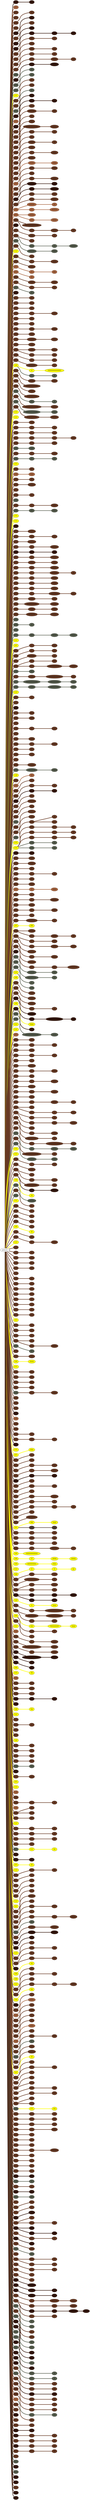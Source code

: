 graph {
 graph [rankdir=LR]
"primary" -- "1" [penwidth=5,color="#35170C"]
"1" [label="S V", style=filled, fillcolor="#35170C"]
"1" -- "1:0" [penwidth=5,color="#35170C"]
"1:0" [label="(\\\\)", style=filled, fillcolor="#35170C"]
"primary" -- "2" [penwidth=5,color="#A86540"]
"2" [label="S V", style=filled, fillcolor="#A86540"]
"primary" -- "3" [penwidth=5,color="#673923"]
"3" [label="S V", style=filled, fillcolor="#673923"]
"primary" -- "4" [penwidth=5,color="#673923"]
"4" [label="S V", style=filled, fillcolor="#673923"]
"primary" -- "5" [penwidth=5,color="#673923"]
"5" [label="S R", style=filled, fillcolor="#673923"]
"5" -- "5:0" [penwidth=5,color="#673923"]
"5:0" [label="/8", style=filled, fillcolor="#673923"]
"primary" -- "6" [penwidth=5,color="#673923"]
"6" [label="S R", style=filled, fillcolor="#673923"]
"primary" -- "7" [penwidth=5,color="#35170C"]
"7" [label="S R", style=filled, fillcolor="#35170C"]
"7" -- "7:0" [penwidth=5,color="#35170C"]
"7:0" [label="\\8", style=filled, fillcolor="#35170C"]
"primary" -- "8" [penwidth=5,color="#673923"]
"8" [label="S V", style=filled, fillcolor="#673923"]
"8" -- "8:0" [penwidth=5,color="#673923"]
"8:0" [label="(//)", style=filled, fillcolor="#673923"]
"primary" -- "9" [penwidth=5,color="#35170C"]
"9" [label="S V", style=filled, fillcolor="#35170C"]
"9" -- "9:0" [penwidth=5,color="#35170C"]
"9:0" [label="/8", style=filled, fillcolor="#35170C"]
"primary" -- "10" [penwidth=5,color="#35170C"]
"10" [label="S R", style=filled, fillcolor="#35170C"]
"10" -- "10:0" [penwidth=5,color="#35170C"]
"10:0" [label="O", style=filled, fillcolor="#35170C"]
"10:0" -- "10:1" [penwidth=5,color="#35170C"]
"10:1" [label="O\\O", style=filled, fillcolor="#35170C"]
"10:1" -- "10:2" [penwidth=5,color="#35170C"]
"10:2" [label="(\\\\\\)", style=filled, fillcolor="#35170C"]
"primary" -- "11" [penwidth=5,color="#673923"]
"11" [label="S V", style=filled, fillcolor="#673923"]
"11" -- "11:0" [penwidth=5,color="#673923"]
"11:0" [label="O\\O", style=filled, fillcolor="#673923"]
"11:0" -- "11:1" [penwidth=5,color="#673923"]
"11:1" [label="(\\\\)", style=filled, fillcolor="#673923"]
"primary" -- "12" [penwidth=5,color="#673923"]
"12" [label="S V", style=filled, fillcolor="#673923"]
"12" -- "12:0" [penwidth=5,color="#673923"]
"12:0" [label="O\\O", style=filled, fillcolor="#673923"]
"primary" -- "13" [penwidth=5,color="#673923"]
"13" [label="S V", style=filled, fillcolor="#673923"]
"13" -- "13:0" [penwidth=5,color="#673923"]
"13:0" [label="O\\O", style=filled, fillcolor="#673923"]
"13:0" -- "13:1" [penwidth=5,color="#673923"]
"13:1" [label="(\\\\\\)", style=filled, fillcolor="#673923"]
"primary" -- "14" [penwidth=5,color="#673923"]
"14" [label="S V", style=filled, fillcolor="#673923"]
"14" -- "14:0" [penwidth=5,color="#673923"]
"14:0" [label="O", style=filled, fillcolor="#673923"]
"14:0" -- "14:1" [penwidth=5,color="#673923"]
"14:1" [label="\\8", style=filled, fillcolor="#673923"]
"14" -- "14s1" [penwidth=5,color="#673923"]
"14s1" [label="S U", style=filled, fillcolor="#673923"]
"14s1" -- "14s1:0" [penwidth=5,color="#673923"]
"14s1:0" [label="O\\O\\O", style=filled, fillcolor="#673923"]
"14s1:0" -- "14s1:1" [penwidth=5,color="#673923"]
"14s1:1" [label="(\\\\\\)", style=filled, fillcolor="#673923"]
"primary" -- "15" [penwidth=5,color="#575E4E"]
"15" [label="S R", style=filled, fillcolor="#575E4E"]
"primary" -- "16" [penwidth=5,color="#35170C"]
"16" [label="S R", style=filled, fillcolor="#35170C"]
"16" -- "16:0" [penwidth=5,color="#35170C"]
"16:0" [label="O\\O", style=filled, fillcolor="#35170C"]
"16:0" -- "16:1" [penwidth=5,color="#35170C"]
"16:1" [label="(\\\\\\\\\\\\\\\\\\)", style=filled, fillcolor="#35170C"]
"primary" -- "17" [penwidth=5,color="#575E4E"]
"17" [label="S R", style=filled, fillcolor="#575E4E"]
"17" -- "17:0" [penwidth=5,color="#575E4E"]
"17:0" [label="(\\\\)", style=filled, fillcolor="#575E4E"]
"primary" -- "18" [penwidth=5,color="#575E4E"]
"18" [label="S R", style=filled, fillcolor="#575E4E"]
"18" -- "18:0" [penwidth=5,color="#575E4E"]
"18:0" [label="(\\\\)", style=filled, fillcolor="#575E4E"]
"primary" -- "M1" [penwidth=5,color=yellow]
"M1" [label="U U", style=filled, fillcolor=yellow]
"primary" -- "19" [penwidth=5,color="#673923"]
"19" [label="S V", style=filled, fillcolor="#673923"]
"19" -- "19:0" [penwidth=5,color="#673923"]
"19:0" [label="/8", style=filled, fillcolor="#673923"]
"primary" -- "20" [penwidth=5,color="#673923"]
"20" [label="S V", style=filled, fillcolor="#673923"]
"20" -- "20:0" [penwidth=5,color="#673923"]
"20:0" [label="(///)", style=filled, fillcolor="#673923"]
"primary" -- "21" [penwidth=5,color="#575E4E"]
"21" [label="S V", style=filled, fillcolor="#575E4E"]
"21" -- "21:0" [penwidth=5,color="#575E4E"]
"21:0" [label="/8", style=filled, fillcolor="#575E4E"]
"primary" -- "22" [penwidth=5,color="#35170C"]
"22" [label="S V", style=filled, fillcolor="#35170C"]
"22" -- "22:0" [penwidth=5,color="#35170C"]
"22:0" [label="(///)", style=filled, fillcolor="#35170C"]
"primary" -- "23" [penwidth=5,color="#A86540"]
"23" [label="S V", style=filled, fillcolor="#A86540"]
"primary" -- "24" [penwidth=5,color="#35170C"]
"24" [label="S R", style=filled, fillcolor="#35170C"]
"24" -- "24:0" [penwidth=5,color="#35170C"]
"24:0" [label="O\\O", style=filled, fillcolor="#35170C"]
"24:0" -- "24:1" [penwidth=5,color="#35170C"]
"24:1" [label="(\\\\)", style=filled, fillcolor="#35170C"]
"primary" -- "25" [penwidth=5,color="#673923"]
"25" [label="S R", style=filled, fillcolor="#673923"]
"25" -- "25:0" [penwidth=5,color="#673923"]
"25:0" [label="(\\\\\\\\)", style=filled, fillcolor="#673923"]
"primary" -- "26" [penwidth=5,color="#673923"]
"26" [label="S R", style=filled, fillcolor="#673923"]
"26" -- "26:0" [penwidth=5,color="#673923"]
"26:0" [label="O\\O\\O\\O", style=filled, fillcolor="#673923"]
"26:0" -- "26:1" [penwidth=5,color="#673923"]
"26:1" [label="(\\\\\\)", style=filled, fillcolor="#673923"]
"primary" -- "27" [penwidth=5,color="#673923"]
"27" [label="S R", style=filled, fillcolor="#673923"]
"27" -- "27:0" [penwidth=5,color="#673923"]
"27:0" [label="(\\\\)", style=filled, fillcolor="#673923"]
"primary" -- "28" [penwidth=5,color="#673923"]
"28" [label="S R", style=filled, fillcolor="#673923"]
"28" -- "28:0" [penwidth=5,color="#673923"]
"28:0" [label="(\\\\\\\\\\)", style=filled, fillcolor="#673923"]
"primary" -- "29" [penwidth=5,color="#673923"]
"29" [label="S R", style=filled, fillcolor="#673923"]
"29" -- "29:0" [penwidth=5,color="#673923"]
"29:0" [label="O\\O\\O\\O\\O\\O\\O\\O", style=filled, fillcolor="#673923"]
"29:0" -- "29:1" [penwidth=5,color="#673923"]
"29:1" [label="(\\\\\\\\\\\\\\\\\\)", style=filled, fillcolor="#673923"]
"29" -- "29s1" [penwidth=5,color="#673923"]
"29s1" [label="S U", style=filled, fillcolor="#673923"]
"29s1" -- "29s1:0" [penwidth=5,color="#673923"]
"29s1:0" [label="(//)", style=filled, fillcolor="#673923"]
"primary" -- "30" [penwidth=5,color="#673923"]
"30" [label="S R", style=filled, fillcolor="#673923"]
"30" -- "30:0" [penwidth=5,color="#673923"]
"30:0" [label="(\\\\\\)", style=filled, fillcolor="#673923"]
"primary" -- "31" [penwidth=5,color="#673923"]
"31" [label="S R", style=filled, fillcolor="#673923"]
"31" -- "31:0" [penwidth=5,color="#673923"]
"31:0" [label="O\\O\\O", style=filled, fillcolor="#673923"]
"31:0" -- "31:1" [penwidth=5,color="#673923"]
"31:1" [label="\\8", style=filled, fillcolor="#673923"]
"primary" -- "32" [penwidth=5,color="#673923"]
"32" [label="S R", style=filled, fillcolor="#673923"]
"32" -- "32:0" [penwidth=5,color="#673923"]
"32:0" [label="(\\\\\\\\\\\\)", style=filled, fillcolor="#673923"]
"primary" -- "33" [penwidth=5,color="#673923"]
"33" [label="S V", style=filled, fillcolor="#673923"]
"33" -- "33:0" [penwidth=5,color="#673923"]
"33:0" [label="O", style=filled, fillcolor="#673923"]
"33:0" -- "33:1" [penwidth=5,color="#673923"]
"33:1" [label="(\\\\\\\\\\\\\\)", style=filled, fillcolor="#673923"]
"primary" -- "34" [penwidth=5,color="#673923"]
"34" [label="S V", style=filled, fillcolor="#673923"]
"34" -- "34:0" [penwidth=5,color="#673923"]
"34:0" [label="(\\\\\\\\\\\\\\)", style=filled, fillcolor="#673923"]
"primary" -- "35" [penwidth=5,color="#A86540"]
"35" [label="S V", style=filled, fillcolor="#A86540"]
"35" -- "35:0" [penwidth=5,color="#A86540"]
"35:0" [label="O\\O\\O", style=filled, fillcolor="#A86540"]
"35:0" -- "35:1" [penwidth=5,color="#A86540"]
"35:1" [label="(\\\\\\\\\\\\)", style=filled, fillcolor="#A86540"]
"35" -- "35s1" [penwidth=5,color="#673923"]
"35s1" [label="S U", style=filled, fillcolor="#673923"]
"35s1" -- "35s1:0" [penwidth=5,color="#673923"]
"35s1:0" [label="(\\\\\\\\\\)", style=filled, fillcolor="#673923"]
"primary" -- "36" [penwidth=5,color="#673923"]
"36" [label="S V", style=filled, fillcolor="#673923"]
"36" -- "36:0" [penwidth=5,color="#673923"]
"36:0" [label="(\\\\\\)", style=filled, fillcolor="#673923"]
"primary" -- "37" [penwidth=5,color="#673923"]
"37" [label="S V", style=filled, fillcolor="#673923"]
"37" -- "37:0" [penwidth=5,color="#673923"]
"37:0" [label="O", style=filled, fillcolor="#673923"]
"37:0" -- "37:1" [penwidth=5,color="#673923"]
"37:1" [label="(\\\\\\\\\\\\\\\\)", style=filled, fillcolor="#673923"]
"primary" -- "38" [penwidth=5,color="#35170C"]
"38" [label="S V", style=filled, fillcolor="#35170C"]
"38" -- "38:0" [penwidth=5,color="#35170C"]
"38:0" [label="O\\O\\O\\O", style=filled, fillcolor="#35170C"]
"38:0" -- "38:1" [penwidth=5,color="#35170C"]
"38:1" [label="(\\\\\\\\)", style=filled, fillcolor="#35170C"]
"38" -- "38s1" [penwidth=5,color="#35170C"]
"38s1" [label="S U", style=filled, fillcolor="#35170C"]
"38s1" -- "38s1:0" [penwidth=5,color="#35170C"]
"38s1:0" [label="(\\\\\\\\\\\\\\\\\\)", style=filled, fillcolor="#35170C"]
"primary" -- "39" [penwidth=5,color="#673923"]
"39" [label="S V", style=filled, fillcolor="#673923"]
"39" -- "39:0" [penwidth=5,color="#673923"]
"39:0" [label="O\\O", style=filled, fillcolor="#673923"]
"39:0" -- "39:1" [penwidth=5,color="#673923"]
"39:1" [label="(\\\\\\\\)", style=filled, fillcolor="#673923"]
"39" -- "39s1" [penwidth=5,color="#673923"]
"39s1" [label="S U", style=filled, fillcolor="#673923"]
"39s1" -- "39s1:0" [penwidth=5,color="#673923"]
"39s1:0" [label="(\\\\\\\\\\\\\\\\)", style=filled, fillcolor="#673923"]
"primary" -- "40" [penwidth=5,color="#A86540"]
"40" [label="S V", style=filled, fillcolor="#A86540"]
"40" -- "40:0" [penwidth=5,color="#A86540"]
"40:0" [label="O\\O\\O\\O", style=filled, fillcolor="#A86540"]
"40:0" -- "40:1" [penwidth=5,color="#A86540"]
"40:1" [label="(\\\\)", style=filled, fillcolor="#A86540"]
"40" -- "40s1" [penwidth=5,color="#A86540"]
"40s1" [label="S U", style=filled, fillcolor="#A86540"]
"40s1" -- "40s1:0" [penwidth=5,color="#A86540"]
"40s1:0" [label="O\\O\\O\\O", style=filled, fillcolor="#A86540"]
"primary" -- "41" [penwidth=5,color="#A86540"]
"41" [label="S V", style=filled, fillcolor="#A86540"]
"41" -- "41:0" [penwidth=5,color="#A86540"]
"41:0" [label="(\\\\\\\\\\\\\\\\)", style=filled, fillcolor="#A86540"]
"41" -- "41s1" [penwidth=5,color="#A86540"]
"41s1" [label="S U", style=filled, fillcolor="#A86540"]
"41s1" -- "41s1:0" [penwidth=5,color="#A86540"]
"41s1:0" [label="(\\\\\\\\\\\\\\)", style=filled, fillcolor="#A86540"]
"primary" -- "42" [penwidth=5,color="#673923"]
"42" [label="S V", style=filled, fillcolor="#673923"]
"42" -- "42:0" [penwidth=5,color="#673923"]
"42:0" [label="O\\O\\O\\O\\O\\O\\O\\O\\O", style=filled, fillcolor="#673923"]
"42" -- "42s1" [penwidth=5,color="#673923"]
"42s1" [label="S U", style=filled, fillcolor="#673923"]
"42s1" -- "42s1:0" [penwidth=5,color="#673923"]
"42s1:0" [label="O\\O\\O", style=filled, fillcolor="#673923"]
"42s1:0" -- "42s1:1" [penwidth=5,color="#673923"]
"42s1:1" [label="(\\\\)", style=filled, fillcolor="#673923"]
"primary" -- "43" [penwidth=5,color="#35170C"]
"43" [label="S V", style=filled, fillcolor="#35170C"]
"primary" -- "44" [penwidth=5,color="#673923"]
"44" [label="S V", style=filled, fillcolor="#673923"]
"44" -- "44:0" [penwidth=5,color="#673923"]
"44:0" [label="(\\\\\\\\\\\\)", style=filled, fillcolor="#673923"]
"44:0" -- "44:1" [penwidth=5,color="#673923"]
"44:1" [label="O", style=filled, fillcolor="#673923"]
"primary" -- "45" [penwidth=5,color="#673923"]
"45" [label="S V", style=filled, fillcolor="#673923"]
"45" -- "45:0" [penwidth=5,color="#673923"]
"45:0" [label="(\\\\)", style=filled, fillcolor="#673923"]
"45" -- "45s1" [penwidth=5,color="#575E4E"]
"45s1" [label="S U", style=filled, fillcolor="#575E4E"]
"45s1" -- "45s1:0" [penwidth=5,color="#575E4E"]
"45s1:0" [label="O", style=filled, fillcolor="#575E4E"]
"45s1:0" -- "45s1:1" [penwidth=5,color="#575E4E"]
"45s1:1" [label="(/////////)", style=filled, fillcolor="#575E4E"]
"primary" -- "46" [penwidth=5,color="#575E4E"]
"46" [label="S V", style=filled, fillcolor="#575E4E"]
"46" -- "46:0" [penwidth=5,color="#575E4E"]
"46:0" [label="O\\O\\O\\O", style=filled, fillcolor="#575E4E"]
"46:0" -- "46:1" [penwidth=5,color="#575E4E"]
"46:1" [label="(\\\\\\\\\\)", style=filled, fillcolor="#575E4E"]
"primary" -- "47" [penwidth=5,color="#673923"]
"47" [label="S V", style=filled, fillcolor="#673923"]
"47" -- "47:0" [penwidth=5,color="#673923"]
"47:0" [label="(\\\\\\)", style=filled, fillcolor="#673923"]
"primary" -- "M2" [penwidth=5,color=yellow]
"M2" [label="U U", style=filled, fillcolor=yellow]
"primary" -- "48" [penwidth=5,color="#673923"]
"48" [label="S V", style=filled, fillcolor="#673923"]
"48" -- "48:0" [penwidth=5,color="#673923"]
"48:0" [label="O", style=filled, fillcolor="#673923"]
"48:0" -- "48:1" [penwidth=5,color="#673923"]
"48:1" [label="(\\\\\\\\\\\\\\)", style=filled, fillcolor="#673923"]
"primary" -- "49" [penwidth=5,color="#673923"]
"49" [label="S V", style=filled, fillcolor="#673923"]
"49" -- "49:0" [penwidth=5,color="#673923"]
"49:0" [label="(\\\\\\\\\\\\\\)", style=filled, fillcolor="#673923"]
"primary" -- "50" [penwidth=5,color="#A86540"]
"50" [label="S V", style=filled, fillcolor="#A86540"]
"50" -- "50:0" [penwidth=5,color="#A86540"]
"50:0" [label="O", style=filled, fillcolor="#A86540"]
"50:0" -- "50:1" [penwidth=5,color="#A86540"]
"50:1" [label="(\\\\\\)", style=filled, fillcolor="#A86540"]
"primary" -- "51" [penwidth=5,color="#A86540"]
"51" [label="S V", style=filled, fillcolor="#A86540"]
"51" -- "51:0" [penwidth=5,color="#A86540"]
"51:0" [label="\\8", style=filled, fillcolor="#A86540"]
"primary" -- "52" [penwidth=5,color="#673923"]
"52" [label="S V", style=filled, fillcolor="#673923"]
"52" -- "52:0" [penwidth=5,color="#673923"]
"52:0" [label="O/O/O", style=filled, fillcolor="#673923"]
"52:0" -- "52:1" [penwidth=5,color="#673923"]
"52:1" [label="(//////)", style=filled, fillcolor="#673923"]
"primary" -- "53" [penwidth=5,color="#673923"]
"53" [label="S V", style=filled, fillcolor="#673923"]
"53" -- "53:0" [penwidth=5,color="#673923"]
"53:0" [label="O", style=filled, fillcolor="#673923"]
"53:0" -- "53:1" [penwidth=5,color="#673923"]
"53:1" [label="(\\\\)", style=filled, fillcolor="#673923"]
"primary" -- "54" [penwidth=5,color="#575E4E"]
"54" [label="S V", style=filled, fillcolor="#575E4E"]
"54" -- "54:0" [penwidth=5,color="#575E4E"]
"54:0" [label="\\8", style=filled, fillcolor="#575E4E"]
"primary" -- "55" [penwidth=5,color="#35170C"]
"55" [label="S V", style=filled, fillcolor="#35170C"]
"primary" -- "56" [penwidth=5,color="#673923"]
"56" [label="S V", style=filled, fillcolor="#673923"]
"56" -- "56:0" [penwidth=5,color="#673923"]
"56:0" [label="\\8", style=filled, fillcolor="#673923"]
"primary" -- "57" [penwidth=5,color="#673923"]
"57" [label="S V", style=filled, fillcolor="#673923"]
"57" -- "57:0" [penwidth=5,color="#673923"]
"57:0" [label="(\\\\\\)", style=filled, fillcolor="#673923"]
"primary" -- "58" [penwidth=5,color="#673923"]
"58" [label="S V", style=filled, fillcolor="#673923"]
"58" -- "58:0" [penwidth=5,color="#673923"]
"58:0" [label="\\8", style=filled, fillcolor="#673923"]
"primary" -- "59" [penwidth=5,color="#673923"]
"59" [label="S V", style=filled, fillcolor="#673923"]
"59" -- "59:0" [penwidth=5,color="#673923"]
"59:0" [label="O", style=filled, fillcolor="#673923"]
"59:0" -- "59:1" [penwidth=5,color="#673923"]
"59:1" [label="(\\\\\\\\\\)", style=filled, fillcolor="#673923"]
"primary" -- "60" [penwidth=5,color="#673923"]
"60" [label="S V", style=filled, fillcolor="#673923"]
"60" -- "60:0" [penwidth=5,color="#673923"]
"60:0" [label="(\\\\)", style=filled, fillcolor="#673923"]
"primary" -- "61" [penwidth=5,color="#673923"]
"61" [label="S V", style=filled, fillcolor="#673923"]
"61" -- "61:0" [penwidth=5,color="#673923"]
"61:0" [label="\\8", style=filled, fillcolor="#673923"]
"primary" -- "62" [penwidth=5,color="#673923"]
"62" [label="S V", style=filled, fillcolor="#673923"]
"62" -- "62:0" [penwidth=5,color="#673923"]
"62:0" [label="O\\O", style=filled, fillcolor="#673923"]
"62:0" -- "62:1" [penwidth=5,color="#673923"]
"62:1" [label="(\\\\\\\\\\)", style=filled, fillcolor="#673923"]
"primary" -- "63" [penwidth=5,color="#673923"]
"63" [label="S V", style=filled, fillcolor="#673923"]
"63" -- "63:0" [penwidth=5,color="#673923"]
"63:0" [label="(\\\\\\\\\\)", style=filled, fillcolor="#673923"]
"primary" -- "64" [penwidth=5,color="#673923"]
"64" [label="S V", style=filled, fillcolor="#673923"]
"64" -- "64:0" [penwidth=5,color="#673923"]
"64:0" [label="O\\O\\O\\O", style=filled, fillcolor="#673923"]
"64:0" -- "64:1" [penwidth=5,color="#673923"]
"64:1" [label="(\\\\\\\\\\\\)", style=filled, fillcolor="#673923"]
"primary" -- "65" [penwidth=5,color="#673923"]
"65" [label="S V", style=filled, fillcolor="#673923"]
"65" -- "65:0" [penwidth=5,color="#673923"]
"65:0" [label="(\\\\\\\\\\\\)", style=filled, fillcolor="#673923"]
"primary" -- "66" [penwidth=5,color="#673923"]
"66" [label="S V", style=filled, fillcolor="#673923"]
"66" -- "66:0" [penwidth=5,color="#673923"]
"66:0" [label="O\\O\\O", style=filled, fillcolor="#673923"]
"66:0" -- "66:1" [penwidth=5,color="#673923"]
"66:1" [label="(\\\\\\\\\\)", style=filled, fillcolor="#673923"]
"66" -- "66s1" [penwidth=5,color="#673923"]
"66s1" [label="S U", style=filled, fillcolor="#673923"]
"66s1" -- "66s1:0" [penwidth=5,color="#673923"]
"66s1:0" [label="(//)", style=filled, fillcolor="#673923"]
"primary" -- "67" [penwidth=5,color="#673923"]
"67" [label="S V", style=filled, fillcolor="#673923"]
"67" -- "67:0" [penwidth=5,color="#673923"]
"67:0" [label="O", style=filled, fillcolor="#673923"]
"67:0" -- "67:1" [penwidth=5,color="#673923"]
"67:1" [label="(\\\\)", style=filled, fillcolor="#673923"]
"primary" -- "68" [penwidth=5,color="#673923"]
"68" [label="S V", style=filled, fillcolor="#673923"]
"68" -- "68:0" [penwidth=5,color="#673923"]
"68:0" [label="O\\O\\O\\O\\O", style=filled, fillcolor="#673923"]
"68:0" -- "68:1" [penwidth=5,color="#673923"]
"68:1" [label="(\\\\)", style=filled, fillcolor="#673923"]
"primary" -- "69" [penwidth=5,color=yellow]
"69" [label="S R", style=filled, fillcolor=yellow]
"69" -- "69:0" [penwidth=5,color=yellow]
"69:0" [label="O", style=filled, fillcolor=yellow]
"69:0" -- "69:1" [penwidth=5,color=yellow]
"69:1" [label="O\\O\\O\\O\\O\\O\\O\\O\\O", style=filled, fillcolor=yellow]
"69" -- "69s1" [penwidth=5,color="#575E4E"]
"69s1" [label="S U", style=filled, fillcolor="#575E4E"]
"69s1" -- "69s1:0" [penwidth=5,color="#575E4E"]
"69s1:0" [label="/8", style=filled, fillcolor="#575E4E"]
"primary" -- "70" [penwidth=5,color="#673923"]
"70" [label="S R", style=filled, fillcolor="#673923"]
"70" -- "70:0" [penwidth=5,color="#673923"]
"70:0" [label="O\\O\\O", style=filled, fillcolor="#673923"]
"70:0" -- "70:1" [penwidth=5,color="#673923"]
"70:1" [label="(\\\\\\\\\\)", style=filled, fillcolor="#673923"]
"primary" -- "71" [penwidth=5,color="#673923"]
"71" [label="S R", style=filled, fillcolor="#673923"]
"71" -- "71:0" [penwidth=5,color="#673923"]
"71:0" [label="O\\O\\O\\O\\O\\O\\O\\O", style=filled, fillcolor="#673923"]
"primary" -- "72" [penwidth=5,color="#673923"]
"72" [label="S R", style=filled, fillcolor="#673923"]
"72" -- "72:0" [penwidth=5,color="#673923"]
"72:0" [label="(\\\\\\\\\\\\\\)", style=filled, fillcolor="#673923"]
"primary" -- "73" [penwidth=5,color="#673923"]
"73" [label="S R", style=filled, fillcolor="#673923"]
"73" -- "73:0" [penwidth=5,color="#673923"]
"73:0" [label="O\\O\\O\\O\\O\\O\\O", style=filled, fillcolor="#673923"]
"primary" -- "74" [penwidth=5,color="#575E4E"]
"74" [label="S R", style=filled, fillcolor="#575E4E"]
"74" -- "74:0" [penwidth=5,color="#575E4E"]
"74:0" [label="O\\O", style=filled, fillcolor="#575E4E"]
"74:0" -- "74:1" [penwidth=5,color="#575E4E"]
"74:1" [label="\\8", style=filled, fillcolor="#575E4E"]
"primary" -- "75" [penwidth=5,color="#673923"]
"75" [label="S R", style=filled, fillcolor="#673923"]
"75" -- "75:0" [penwidth=5,color="#673923"]
"75:0" [label="O\\O\\O\\O\\O\\O\\O\\O\\O", style=filled, fillcolor="#673923"]
"75:0" -- "75:1" [penwidth=5,color="#673923"]
"75:1" [label="(\\\\\\\\\\\\\\)", style=filled, fillcolor="#673923"]
"primary" -- "76" [penwidth=5,color="#575E4E"]
"76" [label="S R", style=filled, fillcolor="#575E4E"]
"76" -- "76:0" [penwidth=5,color="#575E4E"]
"76:0" [label="O\\O\\O\\O\\O\\O\\O\\O", style=filled, fillcolor="#575E4E"]
"76:0" -- "76:1" [penwidth=5,color="#575E4E"]
"76:1" [label="(\\\\\\\\\\)", style=filled, fillcolor="#575E4E"]
"primary" -- "77" [penwidth=5,color="#673923"]
"77" [label="S R", style=filled, fillcolor="#673923"]
"77" -- "77:0" [penwidth=5,color="#673923"]
"77:0" [label="O\\O\\O\\O\\O\\O\\O", style=filled, fillcolor="#673923"]
"77:0" -- "77:1" [penwidth=5,color="#673923"]
"77:1" [label="(\\\\\\\\\\\\\\\\\\)", style=filled, fillcolor="#673923"]
"primary" -- "M3" [penwidth=5,color=yellow]
"M3" [label="U U", style=filled, fillcolor=yellow]
"primary" -- "M4" [penwidth=5,color=yellow]
"M4" [label="U U", style=filled, fillcolor=yellow]
"primary" -- "78" [penwidth=5,color="#673923"]
"78" [label="S R", style=filled, fillcolor="#673923"]
"78" -- "78:0" [penwidth=5,color="#673923"]
"78:0" [label="(\\\\\\\\)", style=filled, fillcolor="#673923"]
"primary" -- "79" [penwidth=5,color="#673923"]
"79" [label="S R", style=filled, fillcolor="#673923"]
"79" -- "79:0" [penwidth=5,color="#673923"]
"79:0" [label="O", style=filled, fillcolor="#673923"]
"79:0" -- "79:1" [penwidth=5,color="#673923"]
"79:1" [label="\\8", style=filled, fillcolor="#673923"]
"primary" -- "80" [penwidth=5,color="#673923"]
"80" [label="S R", style=filled, fillcolor="#673923"]
"80" -- "80:0" [penwidth=5,color="#673923"]
"80:0" [label="O", style=filled, fillcolor="#673923"]
"80:0" -- "80:1" [penwidth=5,color="#673923"]
"80:1" [label="(\\\\\\)", style=filled, fillcolor="#673923"]
"primary" -- "81" [penwidth=5,color="#673923"]
"81" [label="S V", style=filled, fillcolor="#673923"]
"81" -- "81s1" [penwidth=5,color="#673923"]
"81s1" [label="S U", style=filled, fillcolor="#673923"]
"81s1" -- "81s1:0" [penwidth=5,color="#673923"]
"81s1:0" [label="O", style=filled, fillcolor="#673923"]
"81s1:0" -- "81s1:1" [penwidth=5,color="#673923"]
"81s1:1" [label="(\\\\\\\\)", style=filled, fillcolor="#673923"]
"primary" -- "82" [penwidth=5,color="#673923"]
"82" [label="S R", style=filled, fillcolor="#673923"]
"82" -- "82s1" [penwidth=5,color="#673923"]
"82s1" [label="S R", style=filled, fillcolor="#673923"]
"82s1" -- "82s1:0" [penwidth=5,color="#673923"]
"82s1:0" [label="O\\O", style=filled, fillcolor="#673923"]
"primary" -- "83" [penwidth=5,color="#575E4E"]
"83" [label="S R", style=filled, fillcolor="#575E4E"]
"83" -- "83:0" [penwidth=5,color="#575E4E"]
"83:0" [label="(\\\\\\\\\\)", style=filled, fillcolor="#575E4E"]
"primary" -- "84" [penwidth=5,color="#673923"]
"84" [label="S R", style=filled, fillcolor="#673923"]
"84" -- "84:0" [penwidth=5,color="#673923"]
"84:0" [label="O", style=filled, fillcolor="#673923"]
"84:0" -- "84:1" [penwidth=5,color="#673923"]
"84:1" [label="(\\\\\\\\\\)", style=filled, fillcolor="#673923"]
"primary" -- "85" [penwidth=5,color="#575E4E"]
"85" [label="S R", style=filled, fillcolor="#575E4E"]
"85" -- "85:0" [penwidth=5,color="#575E4E"]
"85:0" [label="O", style=filled, fillcolor="#575E4E"]
"85:0" -- "85:1" [penwidth=5,color="#575E4E"]
"85:1" [label="(\\\\\\)", style=filled, fillcolor="#575E4E"]
"primary" -- "M5" [penwidth=5,color=yellow]
"M5" [label="U U", style=filled, fillcolor=yellow]
"primary" -- "86" [penwidth=5,color="#673923"]
"86" [label="S R", style=filled, fillcolor="#673923"]
"86" -- "86:0" [penwidth=5,color="#673923"]
"86:0" [label="\\8", style=filled, fillcolor="#673923"]
"primary" -- "87" [penwidth=5,color="#A86540"]
"87" [label="S R", style=filled, fillcolor="#A86540"]
"87" -- "87:0" [penwidth=5,color="#A86540"]
"87:0" [label="(\\\\\\\\\\)", style=filled, fillcolor="#A86540"]
"primary" -- "88" [penwidth=5,color="#673923"]
"88" [label="S R", style=filled, fillcolor="#673923"]
"88" -- "88:0" [penwidth=5,color="#673923"]
"88:0" [label="\\8", style=filled, fillcolor="#673923"]
"primary" -- "89" [penwidth=5,color="#673923"]
"89" [label="S R", style=filled, fillcolor="#673923"]
"89" -- "89:0" [penwidth=5,color="#673923"]
"89:0" [label="(\\\\\\\\\\\\\\\\)", style=filled, fillcolor="#673923"]
"primary" -- "90" [penwidth=5,color="#673923"]
"90" [label="S V", style=filled, fillcolor="#673923"]
"primary" -- "91" [penwidth=5,color="#673923"]
"91" [label="S R", style=filled, fillcolor="#673923"]
"91" -- "91:0" [penwidth=5,color="#673923"]
"91:0" [label="\\8", style=filled, fillcolor="#673923"]
"primary" -- "92" [penwidth=5,color="#575E4E"]
"92" [label="S R", style=filled, fillcolor="#575E4E"]
"primary" -- "93" [penwidth=5,color="#673923"]
"93" [label="S R", style=filled, fillcolor="#673923"]
"93" -- "93:0" [penwidth=5,color="#673923"]
"93:0" [label="O", style=filled, fillcolor="#673923"]
"93:0" -- "93:1" [penwidth=5,color="#673923"]
"93:1" [label="(\\\\\\\\\\\\\\)", style=filled, fillcolor="#673923"]
"primary" -- "94" [penwidth=5,color="#575E4E"]
"94" [label="S R", style=filled, fillcolor="#575E4E"]
"94" -- "94:0" [penwidth=5,color="#575E4E"]
"94:0" [label="O\\O", style=filled, fillcolor="#575E4E"]
"94:0" -- "94:1" [penwidth=5,color="#575E4E"]
"94:1" [label="(\\\\\\\\\\)", style=filled, fillcolor="#575E4E"]
"primary" -- "M6" [penwidth=5,color=yellow]
"M6" [label="U U", style=filled, fillcolor=yellow]
"primary" -- "M7" [penwidth=5,color=yellow]
"M7" [label="U U", style=filled, fillcolor=yellow]
"primary" -- "95" [penwidth=5,color="#35170C"]
"95" [label="S R", style=filled, fillcolor="#35170C"]
"primary" -- "96" [penwidth=5,color="#673923"]
"96" [label="S V", style=filled, fillcolor="#673923"]
"96" -- "96:0" [penwidth=5,color="#673923"]
"96:0" [label="(\\\\\\\\\\\\\\\\)", style=filled, fillcolor="#673923"]
"primary" -- "97" [penwidth=5,color="#673923"]
"97" [label="S V", style=filled, fillcolor="#673923"]
"97" -- "97:0" [penwidth=5,color="#673923"]
"97:0" [label="O\\O", style=filled, fillcolor="#673923"]
"97:0" -- "97:1" [penwidth=5,color="#673923"]
"97:1" [label="(\\\\\\\\)", style=filled, fillcolor="#673923"]
"primary" -- "98" [penwidth=5,color="#673923"]
"98" [label="S V", style=filled, fillcolor="#673923"]
"98" -- "98:0" [penwidth=5,color="#673923"]
"98:0" [label="(\\\\\\\\\\\\\\\\\\)", style=filled, fillcolor="#673923"]
"primary" -- "99" [penwidth=5,color="#673923"]
"99" [label="S V", style=filled, fillcolor="#673923"]
"99" -- "99:0" [penwidth=5,color="#673923"]
"99:0" [label="O", style=filled, fillcolor="#673923"]
"99:0" -- "99:1" [penwidth=5,color="#673923"]
"99:1" [label="(\\\\\\\\\\\\\\\\\\)", style=filled, fillcolor="#673923"]
"primary" -- "100" [penwidth=5,color="#35170C"]
"100" [label="S V", style=filled, fillcolor="#35170C"]
"100" -- "100:0" [penwidth=5,color="#35170C"]
"100:0" [label="O", style=filled, fillcolor="#35170C"]
"100:0" -- "100:1" [penwidth=5,color="#35170C"]
"100:1" [label="(\\\\\\)", style=filled, fillcolor="#35170C"]
"primary" -- "101" [penwidth=5,color="#673923"]
"101" [label="S V", style=filled, fillcolor="#673923"]
"101" -- "101:0" [penwidth=5,color="#673923"]
"101:0" [label="O", style=filled, fillcolor="#673923"]
"101:0" -- "101:1" [penwidth=5,color="#673923"]
"101:1" [label="(\\\\\\\\\\\\\\\\\\)", style=filled, fillcolor="#673923"]
"primary" -- "102" [penwidth=5,color="#673923"]
"102" [label="S V", style=filled, fillcolor="#673923"]
"102" -- "102:0" [penwidth=5,color="#673923"]
"102:0" [label="O\\O\\O", style=filled, fillcolor="#673923"]
"102:0" -- "102:1" [penwidth=5,color="#673923"]
"102:1" [label="(\\\\\\\\\\\\)", style=filled, fillcolor="#673923"]
"primary" -- "103" [penwidth=5,color="#673923"]
"103" [label="S V", style=filled, fillcolor="#673923"]
"103" -- "103:0" [penwidth=5,color="#673923"]
"103:0" [label="O\\O", style=filled, fillcolor="#673923"]
"103:0" -- "103:1" [penwidth=5,color="#673923"]
"103:1" [label="(\\\\\\\\\\\\\\\\\\)", style=filled, fillcolor="#673923"]
"primary" -- "104" [penwidth=5,color="#673923"]
"104" [label="S V", style=filled, fillcolor="#673923"]
"104" -- "104:0" [penwidth=5,color="#673923"]
"104:0" [label="O", style=filled, fillcolor="#673923"]
"104:0" -- "104:1" [penwidth=5,color="#673923"]
"104:1" [label="O\\O\\O\\O", style=filled, fillcolor="#673923"]
"104:1" -- "104:2" [penwidth=5,color="#673923"]
"104:2" [label="\\8", style=filled, fillcolor="#673923"]
"primary" -- "105" [penwidth=5,color="#673923"]
"105" [label="S V", style=filled, fillcolor="#673923"]
"105" -- "105:0" [penwidth=5,color="#673923"]
"105:0" [label="O", style=filled, fillcolor="#673923"]
"105:0" -- "105:1" [penwidth=5,color="#673923"]
"105:1" [label="(\\\\\\\\\\\\\\)", style=filled, fillcolor="#673923"]
"primary" -- "106" [penwidth=5,color="#673923"]
"106" [label="S V", style=filled, fillcolor="#673923"]
"106" -- "106:0" [penwidth=5,color="#673923"]
"106:0" [label="O\\O", style=filled, fillcolor="#673923"]
"106:0" -- "106:1" [penwidth=5,color="#673923"]
"106:1" [label="(\\\\\\\\\\\\\\)", style=filled, fillcolor="#673923"]
"primary" -- "107" [penwidth=5,color="#673923"]
"107" [label="S V", style=filled, fillcolor="#673923"]
"107" -- "107:0" [penwidth=5,color="#673923"]
"107:0" [label="O", style=filled, fillcolor="#673923"]
"107:0" -- "107:1" [penwidth=5,color="#673923"]
"107:1" [label="(\\\\\\\\\\\\\\)", style=filled, fillcolor="#673923"]
"primary" -- "108" [penwidth=5,color="#673923"]
"108" [label="S V", style=filled, fillcolor="#673923"]
"108" -- "108:0" [penwidth=5,color="#673923"]
"108:0" [label="O", style=filled, fillcolor="#673923"]
"108:0" -- "108:1" [penwidth=5,color="#673923"]
"108:1" [label="O\\O\\O\\O\\O", style=filled, fillcolor="#673923"]
"108:1" -- "108:2" [penwidth=5,color="#673923"]
"108:2" [label="(\\\\\\\\)", style=filled, fillcolor="#673923"]
"primary" -- "109" [penwidth=5,color="#673923"]
"109" [label="S V", style=filled, fillcolor="#673923"]
"109" -- "109:0" [penwidth=5,color="#673923"]
"109:0" [label="O\\O\\O", style=filled, fillcolor="#673923"]
"109:0" -- "109:1" [penwidth=5,color="#673923"]
"109:1" [label="(\\\\\\\\)", style=filled, fillcolor="#673923"]
"primary" -- "110" [penwidth=5,color="#673923"]
"110" [label="S V", style=filled, fillcolor="#673923"]
"110" -- "110:0" [penwidth=5,color="#673923"]
"110:0" [label="O\\O\\O\\O\\O\\O\\O", style=filled, fillcolor="#673923"]
"110:0" -- "110:1" [penwidth=5,color="#673923"]
"110:1" [label="(\\\\\\\\\\\\\\\\\\)", style=filled, fillcolor="#673923"]
"primary" -- "111" [penwidth=5,color="#673923"]
"111" [label="S V", style=filled, fillcolor="#673923"]
"111" -- "111:0" [penwidth=5,color="#673923"]
"111:0" [label="O\\O\\O", style=filled, fillcolor="#673923"]
"111:0" -- "111:1" [penwidth=5,color="#673923"]
"111:1" [label="(\\\\\\\\\\\\)", style=filled, fillcolor="#673923"]
"primary" -- "112" [penwidth=5,color="#673923"]
"112" [label="S V", style=filled, fillcolor="#673923"]
"112" -- "112:0" [penwidth=5,color="#673923"]
"112:0" [label="O\\O\\O\\O\\O", style=filled, fillcolor="#673923"]
"112:0" -- "112:1" [penwidth=5,color="#673923"]
"112:1" [label="(\\\\\\\\\\\\\\\\\\)", style=filled, fillcolor="#673923"]
"primary" -- "113" [penwidth=5,color="#575E4E"]
"113" [label="S R", style=filled, fillcolor="#575E4E"]
"primary" -- "114" [penwidth=5,color="#575E4E"]
"114" [label="S R", style=filled, fillcolor="#575E4E"]
"114" -- "114:0" [penwidth=5,color="#575E4E"]
"114:0" [label="\\8", style=filled, fillcolor="#575E4E"]
"primary" -- "115" [penwidth=5,color="#575E4E"]
"115" [label="S R", style=filled, fillcolor="#575E4E"]
"primary" -- "116" [penwidth=5,color="#575E4E"]
"116" [label="S V", style=filled, fillcolor="#575E4E"]
"116" -- "116:0" [penwidth=5,color="#575E4E"]
"116:0" [label="O\\O", style=filled, fillcolor="#575E4E"]
"116:0" -- "116:1" [penwidth=5,color="#575E4E"]
"116:1" [label="O\\O\\O", style=filled, fillcolor="#575E4E"]
"116:1" -- "116:2" [penwidth=5,color="#575E4E"]
"116:2" [label="(\\\\\\\\\\\\\\\\)", style=filled, fillcolor="#575E4E"]
"primary" -- "M8" [penwidth=5,color=yellow]
"M8" [label="U U", style=filled, fillcolor=yellow]
"primary" -- "117" [penwidth=5,color=yellow]
"117" [label="S V", style=filled, fillcolor=yellow]
"primary" -- "118" [penwidth=5,color="#673923"]
"118" [label="S V", style=filled, fillcolor="#673923"]
"118" -- "118:0" [penwidth=5,color="#673923"]
"118:0" [label="O", style=filled, fillcolor="#673923"]
"118:0" -- "118:1" [penwidth=5,color="#673923"]
"118:1" [label="(\\\\\\\\)", style=filled, fillcolor="#673923"]
"primary" -- "119" [penwidth=5,color="#673923"]
"119" [label="S R", style=filled, fillcolor="#673923"]
"119" -- "119:0" [penwidth=5,color="#673923"]
"119:0" [label="O", style=filled, fillcolor="#673923"]
"119:0" -- "119:1" [penwidth=5,color="#673923"]
"119:1" [label="(\\\\\\)", style=filled, fillcolor="#673923"]
"primary" -- "120" [penwidth=5,color="#673923"]
"120" [label="S V", style=filled, fillcolor="#673923"]
"120" -- "120:0" [penwidth=5,color="#673923"]
"120:0" [label="O\\O\\O\\O", style=filled, fillcolor="#673923"]
"120:0" -- "120:1" [penwidth=5,color="#673923"]
"120:1" [label="\\8", style=filled, fillcolor="#673923"]
"primary" -- "121" [penwidth=5,color="#673923"]
"121" [label="S R", style=filled, fillcolor="#673923"]
"121" -- "121:0" [penwidth=5,color="#673923"]
"121:0" [label="O", style=filled, fillcolor="#673923"]
"121:0" -- "121:1" [penwidth=5,color="#673923"]
"121:1" [label="(\\\\\\)", style=filled, fillcolor="#673923"]
"121" -- "121s1" [penwidth=5,color="#673923"]
"121s1" [label="S U", style=filled, fillcolor="#673923"]
"121s1" -- "121s1:0" [penwidth=5,color="#673923"]
"121s1:0" [label="O\\O\\O\\O\\O\\O\\O", style=filled, fillcolor="#673923"]
"121s1:0" -- "121s1:1" [penwidth=5,color="#673923"]
"121s1:1" [label="(\\\\\\\\\\\\\\\\\\)", style=filled, fillcolor="#673923"]
"primary" -- "122" [penwidth=5,color="#575E4E"]
"122" [label="S R", style=filled, fillcolor="#575E4E"]
"122" -- "122:0" [penwidth=5,color="#575E4E"]
"122:0" [label="O\\O", style=filled, fillcolor="#575E4E"]
"primary" -- "123" [penwidth=5,color="#673923"]
"123" [label="S R", style=filled, fillcolor="#673923"]
"123" -- "123:0" [penwidth=5,color="#673923"]
"123:0" [label="O\\O\\O", style=filled, fillcolor="#673923"]
"123:0" -- "123:1" [penwidth=5,color="#673923"]
"123:1" [label="O\\O\\O\\O\\O\\O\\O\\O", style=filled, fillcolor="#673923"]
"123:1" -- "123:2" [penwidth=5,color="#673923"]
"123:2" [label="(\\\\\\)", style=filled, fillcolor="#673923"]
"primary" -- "124" [penwidth=5,color="#575E4E"]
"124" [label="S V", style=filled, fillcolor="#575E4E"]
"124" -- "124:0" [penwidth=5,color="#575E4E"]
"124:0" [label="O\\O\\O\\O\\O\\O\\O\\O", style=filled, fillcolor="#575E4E"]
"124:0" -- "124:1" [penwidth=5,color="#575E4E"]
"124:1" [label="O\\O\\O\\O\\O\\O", style=filled, fillcolor="#575E4E"]
"124:1" -- "124:2" [penwidth=5,color="#575E4E"]
"124:2" [label="(\\\\\\\\\\)", style=filled, fillcolor="#575E4E"]
"primary" -- "125" [penwidth=5,color="#575E4E"]
"125" [label="S R", style=filled, fillcolor="#575E4E"]
"125" -- "125:0" [penwidth=5,color="#575E4E"]
"125:0" [label="O\\O\\O", style=filled, fillcolor="#575E4E"]
"125:0" -- "125:1" [penwidth=5,color="#575E4E"]
"125:1" [label="O\\O\\O\\O\\O\\O", style=filled, fillcolor="#575E4E"]
"125:1" -- "125:2" [penwidth=5,color="#575E4E"]
"125:2" [label="(\\\\\\\\\\)", style=filled, fillcolor="#575E4E"]
"primary" -- "M9" [penwidth=5,color=yellow]
"M9" [label="U U", style=filled, fillcolor=yellow]
"primary" -- "126" [penwidth=5,color="#673923"]
"126" [label="S V", style=filled, fillcolor="#673923"]
"126" -- "126:0" [penwidth=5,color="#673923"]
"126:0" [label="\\8", style=filled, fillcolor="#673923"]
"primary" -- "127" [penwidth=5,color="#673923"]
"127" [label="S V", style=filled, fillcolor="#673923"]
"primary" -- "128" [penwidth=5,color="#35170C"]
"128" [label="S V", style=filled, fillcolor="#35170C"]
"primary" -- "129" [penwidth=5,color="#673923"]
"129" [label="S V", style=filled, fillcolor="#673923"]
"129" -- "129:0" [penwidth=5,color="#673923"]
"129:0" [label="(\\\\\\)", style=filled, fillcolor="#673923"]
"primary" -- "130" [penwidth=5,color="#673923"]
"130" [label="S R", style=filled, fillcolor="#673923"]
"130" -- "130:0" [penwidth=5,color="#673923"]
"130:0" [label="(\\\\\\\\)", style=filled, fillcolor="#673923"]
"primary" -- "131" [penwidth=5,color="#673923"]
"131" [label="S V", style=filled, fillcolor="#673923"]
"primary" -- "132" [penwidth=5,color="#673923"]
"132" [label="S R", style=filled, fillcolor="#673923"]
"132" -- "132:0" [penwidth=5,color="#673923"]
"132:0" [label="O", style=filled, fillcolor="#673923"]
"132:0" -- "132:1" [penwidth=5,color="#673923"]
"132:1" [label="(\\\\\\\\)", style=filled, fillcolor="#673923"]
"primary" -- "133" [penwidth=5,color="#673923"]
"133" [label="S V", style=filled, fillcolor="#673923"]
"primary" -- "134" [penwidth=5,color="#673923"]
"134" [label="S R", style=filled, fillcolor="#673923"]
"134" -- "134:0" [penwidth=5,color="#673923"]
"134:0" [label="(\\\\\\\\\\)", style=filled, fillcolor="#673923"]
"primary" -- "135" [penwidth=5,color="#673923"]
"135" [label="S R", style=filled, fillcolor="#673923"]
"135" -- "135:0" [penwidth=5,color="#673923"]
"135:0" [label="O", style=filled, fillcolor="#673923"]
"135:0" -- "135:1" [penwidth=5,color="#673923"]
"135:1" [label="(\\\\\\\\\\)", style=filled, fillcolor="#673923"]
"primary" -- "136" [penwidth=5,color="#673923"]
"136" [label="S R", style=filled, fillcolor="#673923"]
"136" -- "136:0" [penwidth=5,color="#673923"]
"136:0" [label="(\\\\)", style=filled, fillcolor="#673923"]
"primary" -- "137" [penwidth=5,color="#673923"]
"137" [label="S R", style=filled, fillcolor="#673923"]
"137" -- "137:0" [penwidth=5,color="#673923"]
"137:0" [label="(\\\\\\\\)", style=filled, fillcolor="#673923"]
"primary" -- "138" [penwidth=5,color="#673923"]
"138" [label="S V", style=filled, fillcolor="#673923"]
"primary" -- "139" [penwidth=5,color="#673923"]
"139" [label="S R", style=filled, fillcolor="#673923"]
"139" -- "139:0" [penwidth=5,color="#673923"]
"139:0" [label="(\\\\\\\\\\\\\\\\\\)", style=filled, fillcolor="#673923"]
"primary" -- "140" [penwidth=5,color="#575E4E"]
"140" [label="S R", style=filled, fillcolor="#575E4E"]
"140" -- "140:0" [penwidth=5,color="#575E4E"]
"140:0" [label="O\\O\\O\\O\\O", style=filled, fillcolor="#575E4E"]
"140:0" -- "140:1" [penwidth=5,color="#575E4E"]
"140:1" [label="(\\\\\\\\\\)", style=filled, fillcolor="#575E4E"]
"primary" -- "M10" [penwidth=5,color=yellow]
"M10" [label="U R", style=filled, fillcolor=yellow]
"primary" -- "141" [penwidth=5,color="#673923"]
"141" [label="S R", style=filled, fillcolor="#673923"]
"primary" -- "142" [penwidth=5,color="#A86540"]
"142" [label="S R", style=filled, fillcolor="#A86540"]
"142" -- "142:0" [penwidth=5,color="#A86540"]
"142:0" [label="\\8", style=filled, fillcolor="#A86540"]
"primary" -- "143" [penwidth=5,color="#673923"]
"143" [label="S R", style=filled, fillcolor="#673923"]
"143" -- "143:0" [penwidth=5,color="#673923"]
"143:0" [label="(\\\\)", style=filled, fillcolor="#673923"]
"primary" -- "144" [penwidth=5,color="#673923"]
"144" [label="S R", style=filled, fillcolor="#673923"]
"144" -- "144:0" [penwidth=5,color="#673923"]
"144:0" [label="O", style=filled, fillcolor="#673923"]
"144:0" -- "144:1" [penwidth=5,color="#673923"]
"144:1" [label="\\8", style=filled, fillcolor="#673923"]
"primary" -- "145" [penwidth=5,color="#35170C"]
"145" [label="S V", style=filled, fillcolor="#35170C"]
"145" -- "145:0" [penwidth=5,color="#35170C"]
"145:0" [label="O", style=filled, fillcolor="#35170C"]
"145:0" -- "145:1" [penwidth=5,color="#35170C"]
"145:1" [label="\\8", style=filled, fillcolor="#35170C"]
"primary" -- "146" [penwidth=5,color="#673923"]
"146" [label="S R", style=filled, fillcolor="#673923"]
"146" -- "146:0" [penwidth=5,color="#673923"]
"146:0" [label="(\\\\\\)", style=filled, fillcolor="#673923"]
"primary" -- "147" [penwidth=5,color="#673923"]
"147" [label="S R", style=filled, fillcolor="#673923"]
"147" -- "147:0" [penwidth=5,color="#673923"]
"147:0" [label="(\\\\\\\\\\\\\\\\\\)", style=filled, fillcolor="#673923"]
"primary" -- "148" [penwidth=5,color="#673923"]
"148" [label="S R", style=filled, fillcolor="#673923"]
"148" -- "148:0" [penwidth=5,color="#673923"]
"148:0" [label="(\\\\\\)", style=filled, fillcolor="#673923"]
"primary" -- "149" [penwidth=5,color="#575E4E"]
"149" [label="S V", style=filled, fillcolor="#575E4E"]
"primary" -- "150" [penwidth=5,color="#673923"]
"150" [label="S R", style=filled, fillcolor="#673923"]
"150" -- "150:0" [penwidth=5,color="#673923"]
"150:0" [label="(\\\\\\\\\\\\\\\\)", style=filled, fillcolor="#673923"]
"primary" -- "151" [penwidth=5,color="#673923"]
"151" [label="S R", style=filled, fillcolor="#673923"]
"151" -- "151:0" [penwidth=5,color="#673923"]
"151:0" [label="(\\\\\\\\\\)", style=filled, fillcolor="#673923"]
"primary" -- "152" [penwidth=5,color="#575E4E"]
"152" [label="S R", style=filled, fillcolor="#575E4E"]
"primary" -- "M11" [penwidth=5,color=yellow]
"M11" [label="U U", style=filled, fillcolor=yellow]
"primary" -- "PA1" [penwidth=5,color=yellow]
"PA1" [label="U U", style=filled, fillcolor=yellow]
"PA1" -- "PA1s1" [penwidth=5,color="#673923"]
"PA1s1" [label="S R", style=filled, fillcolor="#673923"]
"PA1s1" -- "PA1s1:0" [penwidth=5,color="#673923"]
"PA1s1:0" [label="\\8", style=filled, fillcolor="#673923"]
"PA1s1" -- "PA1s1s1" [penwidth=5,color="#673923"]
"PA1s1s1" [label="S U", style=filled, fillcolor="#673923"]
"PA1" -- "PA1s2" [penwidth=5,color="#673923"]
"PA1s2" [label="S R", style=filled, fillcolor="#673923"]
"PA1s2" -- "PA1s2s1" [penwidth=5,color="#673923"]
"PA1s2s1" [label="S U", style=filled, fillcolor="#673923"]
"PA1s2s1" -- "PA1s2s1:0" [penwidth=5,color="#673923"]
"PA1s2s1:0" [label="(\\\\)", style=filled, fillcolor="#673923"]
"PA1" -- "PA1s3" [penwidth=5,color="#673923"]
"PA1s3" [label="S R", style=filled, fillcolor="#673923"]
"PA1s3" -- "PA1s3s1" [penwidth=5,color="#673923"]
"PA1s3s1" [label="S U", style=filled, fillcolor="#673923"]
"PA1s3s1" -- "PA1s3s1:0" [penwidth=5,color="#673923"]
"PA1s3s1:0" [label="\\8", style=filled, fillcolor="#673923"]
"PA1" -- "PA1s4" [penwidth=5,color="#673923"]
"PA1s4" [label="S R", style=filled, fillcolor="#673923"]
"PA1s4" -- "PA1s4s1" [penwidth=5,color="#673923"]
"PA1s4s1" [label="S U", style=filled, fillcolor="#673923"]
"PA1s4s1" -- "PA1s4s1:0" [penwidth=5,color="#673923"]
"PA1s4s1:0" [label="(\\\\\\\\)", style=filled, fillcolor="#673923"]
"PA1" -- "PA1s5" [penwidth=5,color="#575E4E"]
"PA1s5" [label="S R", style=filled, fillcolor="#575E4E"]
"PA1s5" -- "PA1s5:0" [penwidth=5,color="#575E4E"]
"PA1s5:0" [label="(\\\\)", style=filled, fillcolor="#575E4E"]
"PA1" -- "PA1s6" [penwidth=5,color="#575E4E"]
"PA1s6" [label="S R", style=filled, fillcolor="#575E4E"]
"PA1s6" -- "PA1s6:0" [penwidth=5,color="#575E4E"]
"PA1s6:0" [label="(\\\\)", style=filled, fillcolor="#575E4E"]
"primary" -- "153" [penwidth=5,color="#35170C"]
"153" [label="S V", style=filled, fillcolor="#35170C"]
"153" -- "153:0" [penwidth=5,color="#35170C"]
"153:0" [label="\\8", style=filled, fillcolor="#35170C"]
"primary" -- "154" [penwidth=5,color="#673923"]
"154" [label="S V", style=filled, fillcolor="#673923"]
"154" -- "154:0" [penwidth=5,color="#673923"]
"154:0" [label="(\\\\\\\\\\)", style=filled, fillcolor="#673923"]
"primary" -- "155" [penwidth=5,color="#673923"]
"155" [label="S V", style=filled, fillcolor="#673923"]
"155" -- "155:0" [penwidth=5,color="#673923"]
"155:0" [label="(\\\\\\\\\\\\\\\\)", style=filled, fillcolor="#673923"]
"primary" -- "156" [penwidth=5,color="#673923"]
"156" [label="S V", style=filled, fillcolor="#673923"]
"156" -- "156:0" [penwidth=5,color="#673923"]
"156:0" [label="\\8", style=filled, fillcolor="#673923"]
"primary" -- "157" [penwidth=5,color="#673923"]
"157" [label="S R", style=filled, fillcolor="#673923"]
"157" -- "157:0" [penwidth=5,color="#673923"]
"157:0" [label="O", style=filled, fillcolor="#673923"]
"157:0" -- "157:1" [penwidth=5,color="#673923"]
"157:1" [label="\\8", style=filled, fillcolor="#673923"]
"primary" -- "158" [penwidth=5,color="#673923"]
"158" [label="S V", style=filled, fillcolor="#673923"]
"158" -- "158:0" [penwidth=5,color="#673923"]
"158:0" [label="/8", style=filled, fillcolor="#673923"]
"primary" -- "159" [penwidth=5,color="#673923"]
"159" [label="S V", style=filled, fillcolor="#673923"]
"159" -- "159:0" [penwidth=5,color="#673923"]
"159:0" [label="(\\\\\\\\\\)", style=filled, fillcolor="#673923"]
"primary" -- "160" [penwidth=5,color="#A86540"]
"160" [label="S V", style=filled, fillcolor="#A86540"]
"160" -- "160:0" [penwidth=5,color="#A86540"]
"160:0" [label="O", style=filled, fillcolor="#A86540"]
"160:0" -- "160:1" [penwidth=5,color="#A86540"]
"160:1" [label="(\\\\\\\\\\\\)", style=filled, fillcolor="#A86540"]
"primary" -- "161" [penwidth=5,color="#673923"]
"161" [label="S V", style=filled, fillcolor="#673923"]
"161" -- "161:0" [penwidth=5,color="#673923"]
"161:0" [label="\\8", style=filled, fillcolor="#673923"]
"primary" -- "162" [penwidth=5,color="#673923"]
"162" [label="S V", style=filled, fillcolor="#673923"]
"162" -- "162:0" [penwidth=5,color="#673923"]
"162:0" [label="O", style=filled, fillcolor="#673923"]
"162:0" -- "162:1" [penwidth=5,color="#673923"]
"162:1" [label="(\\\\\\\\\\\\\\\\\\)", style=filled, fillcolor="#673923"]
"primary" -- "163" [penwidth=5,color="#673923"]
"163" [label="S V", style=filled, fillcolor="#673923"]
"163" -- "163:0" [penwidth=5,color="#673923"]
"163:0" [label="(\\\\\\\\\\)", style=filled, fillcolor="#673923"]
"primary" -- "164" [penwidth=5,color="#673923"]
"164" [label="S V", style=filled, fillcolor="#673923"]
"164" -- "164:0" [penwidth=5,color="#673923"]
"164:0" [label="O", style=filled, fillcolor="#673923"]
"164:0" -- "164:1" [penwidth=5,color="#673923"]
"164:1" [label="(\\\\\\\\\\)", style=filled, fillcolor="#673923"]
"primary" -- "165" [penwidth=5,color="#673923"]
"165" [label="S V", style=filled, fillcolor="#673923"]
"165" -- "165:0" [penwidth=5,color="#673923"]
"165:0" [label="(\\\\)", style=filled, fillcolor="#673923"]
"primary" -- "166" [penwidth=5,color="#673923"]
"166" [label="S V", style=filled, fillcolor="#673923"]
"166" -- "166:0" [penwidth=5,color="#673923"]
"166:0" [label="O\\O\\O\\O\\O", style=filled, fillcolor="#673923"]
"166:0" -- "166:1" [penwidth=5,color="#673923"]
"166:1" [label="(\\\\)", style=filled, fillcolor="#673923"]
"primary" -- "167" [penwidth=5,color=yellow]
"167" [label="S V", style=filled, fillcolor=yellow]
"167" -- "167:0" [penwidth=5,color=yellow]
"167:0" [label="O\\O", style=filled, fillcolor=yellow]
"primary" -- "168" [penwidth=5,color="#673923"]
"168" [label="S R", style=filled, fillcolor="#673923"]
"168" -- "168:0" [penwidth=5,color="#673923"]
"168:0" [label="(\\\\\\\\\\\\\\)", style=filled, fillcolor="#673923"]
"168" -- "168s1" [penwidth=5,color="#673923"]
"168s1" [label="S U", style=filled, fillcolor="#673923"]
"168s1" -- "168s1:0" [penwidth=5,color="#673923"]
"168s1:0" [label="O\\O\\O", style=filled, fillcolor="#673923"]
"168s1:0" -- "168s1:1" [penwidth=5,color="#673923"]
"168s1:1" [label="\\8", style=filled, fillcolor="#673923"]
"primary" -- "169" [penwidth=5,color="#673923"]
"169" [label="S R", style=filled, fillcolor="#673923"]
"169" -- "169:0" [penwidth=5,color="#673923"]
"169:0" [label="O", style=filled, fillcolor="#673923"]
"169:0" -- "169:1" [penwidth=5,color="#673923"]
"169:1" [label="(\\\\\\\\)", style=filled, fillcolor="#673923"]
"169" -- "169s1" [penwidth=5,color="#673923"]
"169s1" [label="S U", style=filled, fillcolor="#673923"]
"169s1" -- "169s1:0" [penwidth=5,color="#673923"]
"169s1:0" [label="O\\O\\O", style=filled, fillcolor="#673923"]
"169s1:0" -- "169s1:1" [penwidth=5,color="#673923"]
"169s1:1" [label="(\\\\\\\\\\)", style=filled, fillcolor="#673923"]
"primary" -- "170" [penwidth=5,color="#673923"]
"170" [label="S V", style=filled, fillcolor="#673923"]
"170" -- "170:0" [penwidth=5,color="#673923"]
"170:0" [label="(\\\\\\\\\\\\\\\\\\)", style=filled, fillcolor="#673923"]
"170" -- "170s1" [penwidth=5,color="#673923"]
"170s1" [label="S U", style=filled, fillcolor="#673923"]
"170s1" -- "170s1:0" [penwidth=5,color="#673923"]
"170s1:0" [label="(\\\\\\\\\\\\)", style=filled, fillcolor="#673923"]
"primary" -- "171" [penwidth=5,color="#673923"]
"171" [label="S V", style=filled, fillcolor="#673923"]
"171" -- "171:0" [penwidth=5,color="#673923"]
"171:0" [label="(\\\\\\\\\\\\\\\\\\)", style=filled, fillcolor="#673923"]
"171" -- "171s1" [penwidth=5,color="#673923"]
"171s1" [label="S U", style=filled, fillcolor="#673923"]
"171s1" -- "171s1:0" [penwidth=5,color="#673923"]
"171s1:0" [label="O\\O", style=filled, fillcolor="#673923"]
"171s1:0" -- "171s1:1" [penwidth=5,color="#673923"]
"171s1:1" [label="(?????????)", style=filled, fillcolor="#673923"]
"primary" -- "172" [penwidth=5,color="#35170C"]
"172" [label="S R", style=filled, fillcolor="#35170C"]
"primary" -- "173" [penwidth=5,color="#575E4E"]
"173" [label="S V", style=filled, fillcolor="#575E4E"]
"173" -- "173:0" [penwidth=5,color="#575E4E"]
"173:0" [label="O\\O\\O\\O", style=filled, fillcolor="#575E4E"]
"173:0" -- "173:1" [penwidth=5,color="#575E4E"]
"173:1" [label="(\\\\\\\\)", style=filled, fillcolor="#575E4E"]
"primary" -- "174" [penwidth=5,color="#575E4E"]
"174" [label="S R", style=filled, fillcolor="#575E4E"]
"174" -- "174:0" [penwidth=5,color="#575E4E"]
"174:0" [label="O\\O\\O\\O\\O\\O", style=filled, fillcolor="#575E4E"]
"174:0" -- "174:1" [penwidth=5,color="#575E4E"]
"174:1" [label="(\\\\)", style=filled, fillcolor="#575E4E"]
"primary" -- "175" [penwidth=5,color="#575E4E"]
"175" [label="S V", style=filled, fillcolor="#575E4E"]
"175" -- "175:0" [penwidth=5,color="#575E4E"]
"175:0" [label="O", style=filled, fillcolor="#575E4E"]
"primary" -- "M12" [penwidth=5,color=yellow]
"M12" [label="U V", style=filled, fillcolor=yellow]
"M12" -- "M12s1" [penwidth=5,color="#575E4E"]
"M12s1" [label="S R", style=filled, fillcolor="#575E4E"]
"primary" -- "176" [penwidth=5,color=yellow]
"176" [label="S R", style=filled, fillcolor=yellow]
"primary" -- "177" [penwidth=5,color="#673923"]
"177" [label="S R", style=filled, fillcolor="#673923"]
"177" -- "177:0" [penwidth=5,color="#673923"]
"177:0" [label="(\\\\\\\\\\\\)", style=filled, fillcolor="#673923"]
"primary" -- "178" [penwidth=5,color="#673923"]
"178" [label="S R", style=filled, fillcolor="#673923"]
"178" -- "178:0" [penwidth=5,color="#673923"]
"178:0" [label="(\\\\\\\\\\\\\\\\)", style=filled, fillcolor="#673923"]
"primary" -- "179" [penwidth=5,color="#673923"]
"179" [label="S R", style=filled, fillcolor="#673923"]
"179" -- "179:0" [penwidth=5,color="#673923"]
"179:0" [label="(\\\\\\\\\\\\\\\\)", style=filled, fillcolor="#673923"]
"179" -- "179s1" [penwidth=5,color="#673923"]
"179s1" [label="S U", style=filled, fillcolor="#673923"]
"179s1" -- "179s1:0" [penwidth=5,color="#673923"]
"179s1:0" [label="\\8", style=filled, fillcolor="#673923"]
"primary" -- "180" [penwidth=5,color="#35170C"]
"180" [label="S R", style=filled, fillcolor="#35170C"]
"180" -- "180:0" [penwidth=5,color="#35170C"]
"180:0" [label="(\\\\\\\\\\\\\\\\\\)", style=filled, fillcolor="#35170C"]
"180" -- "180s1" [penwidth=5,color="#35170C"]
"180s1" [label="S U", style=filled, fillcolor="#35170C"]
"180s1" -- "180s1:0" [penwidth=5,color="#35170C"]
"180s1:0" [label="O\\O\\O\\O\\O\\O\\O\\O", style=filled, fillcolor="#35170C"]
"180s1:0" -- "180s1:1" [penwidth=5,color="#35170C"]
"180s1:1" [label="(\\\\)", style=filled, fillcolor="#35170C"]
"primary" -- "181" [penwidth=5,color=yellow]
"181" [label="S R", style=filled, fillcolor=yellow]
"181" -- "181:0" [penwidth=5,color=yellow]
"181:0" [label="(\\\\\\\\\\\\)", style=filled, fillcolor=yellow]
"primary" -- "182" [penwidth=5,color="#35170C"]
"182" [label="S R", style=filled, fillcolor="#35170C"]
"182" -- "182:0" [penwidth=5,color="#35170C"]
"182:0" [label="O", style=filled, fillcolor="#35170C"]
"primary" -- "183" [penwidth=5,color="#575E4E"]
"183" [label="S R", style=filled, fillcolor="#575E4E"]
"183" -- "183:0" [penwidth=5,color="#575E4E"]
"183:0" [label="O\\O\\O\\O\\O\\O\\O\\O\\O", style=filled, fillcolor="#575E4E"]
"183:0" -- "183:1" [penwidth=5,color="#575E4E"]
"183:1" [label="(\\\\\\\\\\\\\\)", style=filled, fillcolor="#575E4E"]
"primary" -- "184" [penwidth=5,color="#575E4E"]
"184" [label="S R", style=filled, fillcolor="#575E4E"]
"primary" -- "M13" [penwidth=5,color=yellow]
"M13" [label="U U", style=filled, fillcolor=yellow]
"primary" -- "M14" [penwidth=5,color=yellow]
"M14" [label="U U", style=filled, fillcolor=yellow]
"primary" -- "185" [penwidth=5,color="#A86540"]
"185" [label="S V", style=filled, fillcolor="#A86540"]
"primary" -- "186" [penwidth=5,color="#673923"]
"186" [label="S V", style=filled, fillcolor="#673923"]
"186" -- "186:0" [penwidth=5,color="#673923"]
"186:0" [label="(\\\\\\\\)", style=filled, fillcolor="#673923"]
"primary" -- "187" [penwidth=5,color="#673923"]
"187" [label="S V", style=filled, fillcolor="#673923"]
"187" -- "187:0" [penwidth=5,color="#673923"]
"187:0" [label="O", style=filled, fillcolor="#673923"]
"187:0" -- "187:1" [penwidth=5,color="#673923"]
"187:1" [label="(\\\\)", style=filled, fillcolor="#673923"]
"primary" -- "188" [penwidth=5,color="#673923"]
"188" [label="S V", style=filled, fillcolor="#673923"]
"188" -- "188:0" [penwidth=5,color="#673923"]
"188:0" [label="(\\\\\\\\)", style=filled, fillcolor="#673923"]
"primary" -- "189" [penwidth=5,color="#673923"]
"189" [label="S V", style=filled, fillcolor="#673923"]
"189" -- "189:0" [penwidth=5,color="#673923"]
"189:0" [label="O", style=filled, fillcolor="#673923"]
"189:0" -- "189:1" [penwidth=5,color="#673923"]
"189:1" [label="(\\\\)", style=filled, fillcolor="#673923"]
"primary" -- "190" [penwidth=5,color="#673923"]
"190" [label="S R", style=filled, fillcolor="#673923"]
"190" -- "190:0" [penwidth=5,color="#673923"]
"190:0" [label="(\\\\)", style=filled, fillcolor="#673923"]
"primary" -- "191" [penwidth=5,color="#673923"]
"191" [label="S V", style=filled, fillcolor="#673923"]
"191" -- "191:0" [penwidth=5,color="#673923"]
"191:0" [label="(\\\\\\\\\\\\\\\\)", style=filled, fillcolor="#673923"]
"primary" -- "192" [penwidth=5,color="#673923"]
"192" [label="S V", style=filled, fillcolor="#673923"]
"192" -- "192:0" [penwidth=5,color="#673923"]
"192:0" [label="O", style=filled, fillcolor="#673923"]
"192:0" -- "192:1" [penwidth=5,color="#673923"]
"192:1" [label="(\\\\\\\\\\)", style=filled, fillcolor="#673923"]
"primary" -- "193" [penwidth=5,color="#673923"]
"193" [label="S V", style=filled, fillcolor="#673923"]
"193" -- "193:0" [penwidth=5,color="#673923"]
"193:0" [label="(\\\\\\)", style=filled, fillcolor="#673923"]
"primary" -- "194" [penwidth=5,color="#673923"]
"194" [label="S V", style=filled, fillcolor="#673923"]
"194" -- "194:0" [penwidth=5,color="#673923"]
"194:0" [label="O", style=filled, fillcolor="#673923"]
"194:0" -- "194:1" [penwidth=5,color="#673923"]
"194:1" [label="(\\\\\\\\\\\\\\)", style=filled, fillcolor="#673923"]
"primary" -- "195" [penwidth=5,color="#673923"]
"195" [label="S V", style=filled, fillcolor="#673923"]
"195" -- "195:0" [penwidth=5,color="#673923"]
"195:0" [label="(\\\\\\\\\\\\\\)", style=filled, fillcolor="#673923"]
"primary" -- "196" [penwidth=5,color="#673923"]
"196" [label="S V", style=filled, fillcolor="#673923"]
"196" -- "196:0" [penwidth=5,color="#673923"]
"196:0" [label="O\\O", style=filled, fillcolor="#673923"]
"196:0" -- "196:1" [penwidth=5,color="#673923"]
"196:1" [label="(\\\\\\\\\\\\\\)", style=filled, fillcolor="#673923"]
"primary" -- "197" [penwidth=5,color="#673923"]
"197" [label="S V", style=filled, fillcolor="#673923"]
"197" -- "197:0" [penwidth=5,color="#673923"]
"197:0" [label="(\\\\\\\\)", style=filled, fillcolor="#673923"]
"primary" -- "198" [penwidth=5,color="#673923"]
"198" [label="S V", style=filled, fillcolor="#673923"]
"198" -- "198:0" [penwidth=5,color="#673923"]
"198:0" [label="O", style=filled, fillcolor="#673923"]
"198:0" -- "198:1" [penwidth=5,color="#673923"]
"198:1" [label="O\\O\\O", style=filled, fillcolor="#673923"]
"198:1" -- "198:2" [penwidth=5,color="#673923"]
"198:2" [label="(\\\\\\)", style=filled, fillcolor="#673923"]
"primary" -- "199" [penwidth=5,color="#673923"]
"199" [label="S V", style=filled, fillcolor="#673923"]
"199" -- "199:0" [penwidth=5,color="#673923"]
"199:0" [label="(\\\\)", style=filled, fillcolor="#673923"]
"199" -- "199s1" [penwidth=5,color="#673923"]
"199s1" [label="S U", style=filled, fillcolor="#673923"]
"199s1" -- "199s1:0" [penwidth=5,color="#673923"]
"199s1:0" [label="O", style=filled, fillcolor="#673923"]
"199s1:0" -- "199s1:1" [penwidth=5,color="#673923"]
"199s1:1" [label="(\\\\\\\\)", style=filled, fillcolor="#673923"]
"primary" -- "200" [penwidth=5,color="#673923"]
"200" [label="S V", style=filled, fillcolor="#673923"]
"200" -- "200:0" [penwidth=5,color="#673923"]
"200:0" [label="O", style=filled, fillcolor="#673923"]
"200:0" -- "200:1" [penwidth=5,color="#673923"]
"200:1" [label="?8", style=filled, fillcolor="#673923"]
"200" -- "200s1" [penwidth=5,color="#673923"]
"200s1" [label="S U", style=filled, fillcolor="#673923"]
"200s1" -- "200s1:0" [penwidth=5,color="#673923"]
"200s1:0" [label="O\\O", style=filled, fillcolor="#673923"]
"200s1:0" -- "200s1:1" [penwidth=5,color="#673923"]
"200s1:1" [label="(\\\\\\\\\\\\\\)", style=filled, fillcolor="#673923"]
"primary" -- "201" [penwidth=5,color="#673923"]
"201" [label="S V", style=filled, fillcolor="#673923"]
"201" -- "201:0" [penwidth=5,color="#673923"]
"201:0" [label="(\\\\\\\\)", style=filled, fillcolor="#673923"]
"201" -- "201s1" [penwidth=5,color="#673923"]
"201s1" [label="S U", style=filled, fillcolor="#673923"]
"201s1" -- "201s1:0" [penwidth=5,color="#673923"]
"201s1:0" [label="(\\\\\\\\\\\\)", style=filled, fillcolor="#673923"]
"primary" -- "202" [penwidth=5,color="#673923"]
"202" [label="S V", style=filled, fillcolor="#673923"]
"202" -- "202:0" [penwidth=5,color="#673923"]
"202:0" [label="O\\O\\O\\O\\O\\O", style=filled, fillcolor="#673923"]
"202:0" -- "202:1" [penwidth=5,color="#673923"]
"202:1" [label="\\8", style=filled, fillcolor="#673923"]
"202" -- "202s1" [penwidth=5,color="#673923"]
"202s1" [label="S U", style=filled, fillcolor="#673923"]
"202s1" -- "202s1:0" [penwidth=5,color="#673923"]
"202s1:0" [label="O\\O\\O\\O\\O\\O\\O\\O", style=filled, fillcolor="#673923"]
"202s1:0" -- "202s1:1" [penwidth=5,color="#673923"]
"202s1:1" [label="(\\\\\\\\)", style=filled, fillcolor="#673923"]
"primary" -- "203" [penwidth=5,color="#673923"]
"203" [label="S V", style=filled, fillcolor="#673923"]
"primary" -- "204" [penwidth=5,color="#575E4E"]
"204" [label="S V", style=filled, fillcolor="#575E4E"]
"204" -- "204:0" [penwidth=5,color="#575E4E"]
"204:0" [label="O", style=filled, fillcolor="#575E4E"]
"204:0" -- "204:1" [penwidth=5,color="#575E4E"]
"204:1" [label="O\\O\\O", style=filled, fillcolor="#575E4E"]
"204:1" -- "204:2" [penwidth=5,color="#575E4E"]
"204:2" [label="(\\\\\\\\\\\\)", style=filled, fillcolor="#575E4E"]
"primary" -- "T1" [penwidth=5,color="#673923"]
"T1" [label="S U", style=filled, fillcolor="#673923"]
"T1" -- "T1:0" [penwidth=5,color="#673923"]
"T1:0" [label="O\\O\\O\\O\\O\\O\\O\\O\\O", style=filled, fillcolor="#673923"]
"T1:0" -- "T1:1" [penwidth=5,color="#673923"]
"T1:1" [label="\\8", style=filled, fillcolor="#673923"]
"primary" -- "205" [penwidth=5,color="#575E4E"]
"205" [label="S V", style=filled, fillcolor="#575E4E"]
"205" -- "205:0" [penwidth=5,color="#575E4E"]
"205:0" [label="O\\O\\O\\O", style=filled, fillcolor="#575E4E"]
"205:0" -- "205:1" [penwidth=5,color="#575E4E"]
"205:1" [label="(\\\\\\\\\\)", style=filled, fillcolor="#575E4E"]
"primary" -- "M15" [penwidth=5,color=yellow]
"M15" [label="U U", style=filled, fillcolor=yellow]
"primary" -- "M16" [penwidth=5,color=yellow]
"M16" [label="U U", style=filled, fillcolor=yellow]
"primary" -- "T2" [penwidth=5,color="#673923"]
"T2" [label="S R", style=filled, fillcolor="#673923"]
"T2" -- "T2:0" [penwidth=5,color="#673923"]
"T2:0" [label="O", style=filled, fillcolor="#673923"]
"T2:0" -- "T2:1" [penwidth=5,color="#673923"]
"T2:1" [label="(\\\\\\)", style=filled, fillcolor="#673923"]
"primary" -- "T3" [penwidth=5,color="#673923"]
"T3" [label="S R", style=filled, fillcolor="#673923"]
"T3" -- "T3:0" [penwidth=5,color="#673923"]
"T3:0" [label="O\\O\\O", style=filled, fillcolor="#673923"]
"primary" -- "T4" [penwidth=5,color="#673923"]
"T4" [label="S R", style=filled, fillcolor="#673923"]
"T4" -- "T4:0" [penwidth=5,color="#673923"]
"T4:0" [label="\\8", style=filled, fillcolor="#673923"]
"T4" -- "T4s1" [penwidth=5,color="#673923"]
"T4s1" [label="S U", style=filled, fillcolor="#673923"]
"T4s1" -- "T4s1:0" [penwidth=5,color="#673923"]
"T4s1:0" [label="(\\\\\\\\\\)", style=filled, fillcolor="#673923"]
"primary" -- "T5" [penwidth=5,color="#673923"]
"T5" [label="S R", style=filled, fillcolor="#673923"]
"T5" -- "T5:0" [penwidth=5,color="#673923"]
"T5:0" [label="O\\O\\O\\O\\O\\O\\O", style=filled, fillcolor="#673923"]
"T5:0" -- "T5:1" [penwidth=5,color="#673923"]
"T5:1" [label="(\\\\\\)", style=filled, fillcolor="#673923"]
"T5" -- "T5s1" [penwidth=5,color="#35170C"]
"T5s1" [label="S U", style=filled, fillcolor="#35170C"]
"T5s1" -- "T5s1:0" [penwidth=5,color="#35170C"]
"T5s1:0" [label="(\\\\\\\\\\\\\\\\)", style=filled, fillcolor="#35170C"]
"primary" -- "T6" [penwidth=5,color=yellow]
"T6" [label="S R", style=filled, fillcolor=yellow]
"T6" -- "T6:0" [penwidth=5,color=yellow]
"T6:0" [label="(\\\\)", style=filled, fillcolor=yellow]
"primary" -- "T7" [penwidth=5,color="#575E4E"]
"T7" [label="S R", style=filled, fillcolor="#575E4E"]
"T7" -- "T7:0" [penwidth=5,color="#575E4E"]
"T7:0" [label="(\\\\\\\\\\\\\\\\\\)", style=filled, fillcolor="#575E4E"]
"primary" -- "T8" [penwidth=5,color="#673923"]
"T8" [label="S R", style=filled, fillcolor="#673923"]
"T8" -- "T8:0" [penwidth=5,color="#673923"]
"T8:0" [label="O", style=filled, fillcolor="#673923"]
"primary" -- "T9" [penwidth=5,color="#575E4E"]
"T9" [label="S R", style=filled, fillcolor="#575E4E"]
"primary" -- "M17" [penwidth=5,color=yellow]
"M17" [label="U U", style=filled, fillcolor=yellow]
"primary" -- "206" [penwidth=5,color="#673923"]
"206" [label="S R", style=filled, fillcolor="#673923"]
"206" -- "206:0" [penwidth=5,color="#673923"]
"206:0" [label="\\8", style=filled, fillcolor="#673923"]
"primary" -- "207" [penwidth=5,color="#673923"]
"207" [label="S R", style=filled, fillcolor="#673923"]
"207" -- "207:0" [penwidth=5,color="#673923"]
"207:0" [label="\\8", style=filled, fillcolor="#673923"]
"primary" -- "208" [penwidth=5,color="#673923"]
"208" [label="S R", style=filled, fillcolor="#673923"]
"208" -- "208:0" [penwidth=5,color="#673923"]
"208:0" [label="\\8", style=filled, fillcolor="#673923"]
"primary" -- "209" [penwidth=5,color="#673923"]
"209" [label="S R", style=filled, fillcolor="#673923"]
"209" -- "209:0" [penwidth=5,color="#673923"]
"209:0" [label="(\\\\)", style=filled, fillcolor="#673923"]
"primary" -- "210" [penwidth=5,color=yellow]
"210" [label="S R", style=filled, fillcolor=yellow]
"210" -- "210:0" [penwidth=5,color=yellow]
"210:0" [label="\\8", style=filled, fillcolor=yellow]
"primary" -- "211" [penwidth=5,color="#673923"]
"211" [label="S R", style=filled, fillcolor="#673923"]
"211" -- "211:0" [penwidth=5,color="#673923"]
"211:0" [label="(\\\\)", style=filled, fillcolor="#673923"]
"primary" -- "212" [penwidth=5,color="#673923"]
"212" [label="S R", style=filled, fillcolor="#673923"]
"212" -- "212:0" [penwidth=5,color="#673923"]
"212:0" [label="O", style=filled, fillcolor="#673923"]
"212:0" -- "212:1" [penwidth=5,color="#673923"]
"212:1" [label="(\\\\\\\\\\\\)", style=filled, fillcolor="#673923"]
"primary" -- "M18" [penwidth=5,color=yellow]
"M18" [label="U U", style=filled, fillcolor=yellow]
"primary" -- "213" [penwidth=5,color="#673923"]
"213" [label="S R", style=filled, fillcolor="#673923"]
"primary" -- "214" [penwidth=5,color="#673923"]
"214" [label="S R", style=filled, fillcolor="#673923"]
"214" -- "214:0" [penwidth=5,color="#673923"]
"214:0" [label="\\8", style=filled, fillcolor="#673923"]
"primary" -- "215" [penwidth=5,color="#673923"]
"215" [label="S R", style=filled, fillcolor="#673923"]
"215" -- "215:0" [penwidth=5,color="#673923"]
"215:0" [label="(\\\\\\\\)", style=filled, fillcolor="#673923"]
"primary" -- "216" [penwidth=5,color="#673923"]
"216" [label="S R", style=filled, fillcolor="#673923"]
"216" -- "216:0" [penwidth=5,color="#673923"]
"216:0" [label="(\\\\)", style=filled, fillcolor="#673923"]
"primary" -- "217" [penwidth=5,color="#673923"]
"217" [label="S R", style=filled, fillcolor="#673923"]
"217" -- "217:0" [penwidth=5,color="#673923"]
"217:0" [label="(\\\\)", style=filled, fillcolor="#673923"]
"primary" -- "218" [penwidth=5,color="#673923"]
"218" [label="S R", style=filled, fillcolor="#673923"]
"primary" -- "219" [penwidth=5,color="#673923"]
"219" [label="S R", style=filled, fillcolor="#673923"]
"219" -- "219:0" [penwidth=5,color="#673923"]
"219:0" [label="\\8", style=filled, fillcolor="#673923"]
"primary" -- "220" [penwidth=5,color="#673923"]
"220" [label="S R", style=filled, fillcolor="#673923"]
"220" -- "220:0" [penwidth=5,color="#673923"]
"220:0" [label="(\\\\)", style=filled, fillcolor="#673923"]
"primary" -- "221" [penwidth=5,color="#673923"]
"221" [label="S R", style=filled, fillcolor="#673923"]
"221" -- "221:0" [penwidth=5,color="#673923"]
"221:0" [label="(\\\\)", style=filled, fillcolor="#673923"]
"primary" -- "222" [penwidth=5,color="#673923"]
"222" [label="S V", style=filled, fillcolor="#673923"]
"222" -- "222:0" [penwidth=5,color="#673923"]
"222:0" [label="(\\\\\\)", style=filled, fillcolor="#673923"]
"primary" -- "223" [penwidth=5,color="#673923"]
"223" [label="S V", style=filled, fillcolor="#673923"]
"223" -- "223:0" [penwidth=5,color="#673923"]
"223:0" [label="\\8", style=filled, fillcolor="#673923"]
"primary" -- "224" [penwidth=5,color="#673923"]
"224" [label="S V", style=filled, fillcolor="#673923"]
"224" -- "224:0" [penwidth=5,color="#673923"]
"224:0" [label="(\\\\)", style=filled, fillcolor="#673923"]
"primary" -- "225" [penwidth=5,color="#673923"]
"225" [label="S V", style=filled, fillcolor="#673923"]
"225" -- "225:0" [penwidth=5,color="#673923"]
"225:0" [label="\\8", style=filled, fillcolor="#673923"]
"primary" -- "226" [penwidth=5,color="#673923"]
"226" [label="S V", style=filled, fillcolor="#673923"]
"226" -- "226:0" [penwidth=5,color="#673923"]
"226:0" [label="(\\\\\\)", style=filled, fillcolor="#673923"]
"primary" -- "227" [penwidth=5,color=yellow]
"227" [label="S V", style=filled, fillcolor=yellow]
"primary" -- "228" [penwidth=5,color="#673923"]
"228" [label="S V", style=filled, fillcolor="#673923"]
"228" -- "228:0" [penwidth=5,color="#673923"]
"228:0" [label="\\8", style=filled, fillcolor="#673923"]
"primary" -- "229" [penwidth=5,color="#673923"]
"229" [label="S R", style=filled, fillcolor="#673923"]
"229" -- "229:0" [penwidth=5,color="#673923"]
"229:0" [label="(\\\\\\)", style=filled, fillcolor="#673923"]
"primary" -- "230" [penwidth=5,color="#673923"]
"230" [label="S R", style=filled, fillcolor="#673923"]
"230" -- "230:0" [penwidth=5,color="#673923"]
"230:0" [label="\\8", style=filled, fillcolor="#673923"]
"primary" -- "231" [penwidth=5,color="#673923"]
"231" [label="S R", style=filled, fillcolor="#673923"]
"231" -- "231:0" [penwidth=5,color="#673923"]
"231:0" [label="\\8", style=filled, fillcolor="#673923"]
"231" -- "231s1" [penwidth=5,color="#673923"]
"231s1" [label="S R", style=filled, fillcolor="#673923"]
"231s1" -- "231s1:0" [penwidth=5,color="#673923"]
"231s1:0" [label="(\\\\\\\\\\\\\\)", style=filled, fillcolor="#673923"]
"primary" -- "232" [penwidth=5,color="#575E4E"]
"232" [label="S R", style=filled, fillcolor="#575E4E"]
"232" -- "232:0" [penwidth=5,color="#575E4E"]
"232:0" [label="\\8", style=filled, fillcolor="#575E4E"]
"primary" -- "233" [penwidth=5,color="#673923"]
"233" [label="S R", style=filled, fillcolor="#673923"]
"primary" -- "234" [penwidth=5,color="#673923"]
"234" [label="S R", style=filled, fillcolor="#673923"]
"234" -- "234:0" [penwidth=5,color="#673923"]
"234:0" [label="(\\\\\\\\\\)", style=filled, fillcolor="#673923"]
"primary" -- "235" [penwidth=5,color=yellow]
"235" [label="S R", style=filled, fillcolor=yellow]
"235" -- "235:0" [penwidth=5,color=yellow]
"235:0" [label="(\\\\\\\\\\\\\\)", style=filled, fillcolor=yellow]
"primary" -- "M19" [penwidth=5,color=yellow]
"M19" [label="U U", style=filled, fillcolor=yellow]
"primary" -- "236" [penwidth=5,color="#673923"]
"236" [label="S R", style=filled, fillcolor="#673923"]
"236" -- "236:0" [penwidth=5,color="#673923"]
"236:0" [label="(\\\\\\)", style=filled, fillcolor="#673923"]
"primary" -- "237" [penwidth=5,color="#673923"]
"237" [label="S V", style=filled, fillcolor="#673923"]
"237" -- "237:0" [penwidth=5,color="#673923"]
"237:0" [label="(\\\\\\)", style=filled, fillcolor="#673923"]
"primary" -- "238" [penwidth=5,color="#673923"]
"238" [label="S V", style=filled, fillcolor="#673923"]
"238" -- "238:0" [penwidth=5,color="#673923"]
"238:0" [label="(\\\\\\)", style=filled, fillcolor="#673923"]
"primary" -- "239" [penwidth=5,color="#673923"]
"239" [label="S V", style=filled, fillcolor="#673923"]
"239" -- "239:0" [penwidth=5,color="#673923"]
"239:0" [label="(\\\\\\)", style=filled, fillcolor="#673923"]
"primary" -- "240" [penwidth=5,color="#575E4E"]
"240" [label="S R", style=filled, fillcolor="#575E4E"]
"240" -- "240s1" [penwidth=5,color="#673923"]
"240s1" [label="S U", style=filled, fillcolor="#673923"]
"240s1" -- "240s1:0" [penwidth=5,color="#673923"]
"240s1:0" [label="(\\\\\\\\\\\\)", style=filled, fillcolor="#673923"]
"primary" -- "241" [penwidth=5,color="#673923"]
"241" [label="S R", style=filled, fillcolor="#673923"]
"primary" -- "242" [penwidth=5,color="#673923"]
"242" [label="S R", style=filled, fillcolor="#673923"]
"primary" -- "243" [penwidth=5,color="#673923"]
"243" [label="S R", style=filled, fillcolor="#673923"]
"primary" -- "244" [penwidth=5,color="#35170C"]
"244" [label="S R", style=filled, fillcolor="#35170C"]
"primary" -- "245" [penwidth=5,color="#A86540"]
"245" [label="S R", style=filled, fillcolor="#A86540"]
"primary" -- "246" [penwidth=5,color="#673923"]
"246" [label="S R", style=filled, fillcolor="#673923"]
"primary" -- "247" [penwidth=5,color="#673923"]
"247" [label="S R", style=filled, fillcolor="#673923"]
"primary" -- "248" [penwidth=5,color="#673923"]
"248" [label="S R", style=filled, fillcolor="#673923"]
"248" -- "248:0" [penwidth=5,color="#673923"]
"248:0" [label="\\8", style=filled, fillcolor="#673923"]
"primary" -- "249" [penwidth=5,color="#673923"]
"249" [label="S R", style=filled, fillcolor="#673923"]
"249" -- "249:0" [penwidth=5,color="#673923"]
"249:0" [label="O\\O", style=filled, fillcolor="#673923"]
"249:0" -- "249:1" [penwidth=5,color="#673923"]
"249:1" [label="(\\\\)", style=filled, fillcolor="#673923"]
"primary" -- "250" [penwidth=5,color="#35170C"]
"250" [label="S R", style=filled, fillcolor="#35170C"]
"primary" -- "M20" [penwidth=5,color=yellow]
"M20" [label="U U", style=filled, fillcolor=yellow]
"primary" -- "251" [penwidth=5,color=yellow]
"251" [label="S V", style=filled, fillcolor=yellow]
"251" -- "251:0" [penwidth=5,color=yellow]
"251:0" [label="(\\\\\\\\\\)", style=filled, fillcolor=yellow]
"primary" -- "252" [penwidth=5,color="#673923"]
"252" [label="S V", style=filled, fillcolor="#673923"]
"252" -- "252:0" [penwidth=5,color="#673923"]
"252:0" [label="/8", style=filled, fillcolor="#673923"]
"primary" -- "253" [penwidth=5,color="#673923"]
"253" [label="S V", style=filled, fillcolor="#673923"]
"253" -- "253:0" [penwidth=5,color="#673923"]
"253:0" [label="(\\\\)", style=filled, fillcolor="#673923"]
"primary" -- "254" [penwidth=5,color="#673923"]
"254" [label="S V", style=filled, fillcolor="#673923"]
"254" -- "254:0" [penwidth=5,color="#673923"]
"254:0" [label="O", style=filled, fillcolor="#673923"]
"254:0" -- "254:1" [penwidth=5,color="#673923"]
"254:1" [label="(\\\\\\\\)", style=filled, fillcolor="#673923"]
"primary" -- "255" [penwidth=5,color="#673923"]
"255" [label="S V", style=filled, fillcolor="#673923"]
"255" -- "255:0" [penwidth=5,color="#673923"]
"255:0" [label="O", style=filled, fillcolor="#673923"]
"255:0" -- "255:1" [penwidth=5,color="#673923"]
"255:1" [label="(\\\\\\\\\\\\\\)", style=filled, fillcolor="#673923"]
"primary" -- "256" [penwidth=5,color="#35170C"]
"256" [label="S V", style=filled, fillcolor="#35170C"]
"256" -- "256:0" [penwidth=5,color="#35170C"]
"256:0" [label="O", style=filled, fillcolor="#35170C"]
"256:0" -- "256:1" [penwidth=5,color="#35170C"]
"256:1" [label="\\8", style=filled, fillcolor="#35170C"]
"primary" -- "257" [penwidth=5,color="#673923"]
"257" [label="S V", style=filled, fillcolor="#673923"]
"257" -- "257:0" [penwidth=5,color="#673923"]
"257:0" [label="(\\\\)", style=filled, fillcolor="#673923"]
"primary" -- "258" [penwidth=5,color="#673923"]
"258" [label="S V", style=filled, fillcolor="#673923"]
"258" -- "258:0" [penwidth=5,color="#673923"]
"258:0" [label="O\\O", style=filled, fillcolor="#673923"]
"258:0" -- "258:1" [penwidth=5,color="#673923"]
"258:1" [label="(\\\\\\)", style=filled, fillcolor="#673923"]
"primary" -- "259" [penwidth=5,color="#673923"]
"259" [label="S V", style=filled, fillcolor="#673923"]
"259" -- "259:0" [penwidth=5,color="#673923"]
"259:0" [label="\\8", style=filled, fillcolor="#673923"]
"primary" -- "260" [penwidth=5,color="#673923"]
"260" [label="S V", style=filled, fillcolor="#673923"]
"260" -- "260:0" [penwidth=5,color="#673923"]
"260:0" [label="O\\O", style=filled, fillcolor="#673923"]
"260:0" -- "260:1" [penwidth=5,color="#673923"]
"260:1" [label="(\\\\\\\\\\\\\\\\)", style=filled, fillcolor="#673923"]
"primary" -- "261" [penwidth=5,color="#673923"]
"261" [label="S V", style=filled, fillcolor="#673923"]
"261" -- "261:0" [penwidth=5,color="#673923"]
"261:0" [label="O", style=filled, fillcolor="#673923"]
"261:0" -- "261:1" [penwidth=5,color="#673923"]
"261:1" [label="\\8", style=filled, fillcolor="#673923"]
"primary" -- "262" [penwidth=5,color="#673923"]
"262" [label="S V", style=filled, fillcolor="#673923"]
"262" -- "262:0" [penwidth=5,color="#673923"]
"262:0" [label="O", style=filled, fillcolor="#673923"]
"262:0" -- "262:1" [penwidth=5,color="#673923"]
"262:1" [label="O\\O", style=filled, fillcolor="#673923"]
"262:1" -- "262:2" [penwidth=5,color="#673923"]
"262:2" [label="\\8", style=filled, fillcolor="#673923"]
"primary" -- "263" [penwidth=5,color="#673923"]
"263" [label="S V", style=filled, fillcolor="#673923"]
"263" -- "263:0" [penwidth=5,color="#673923"]
"263:0" [label="O", style=filled, fillcolor="#673923"]
"primary" -- "264" [penwidth=5,color="#673923"]
"264" [label="S V", style=filled, fillcolor="#673923"]
"264" -- "264:0" [penwidth=5,color="#673923"]
"264:0" [label="O\\O\\O\\O\\O", style=filled, fillcolor="#673923"]
"primary" -- "265" [penwidth=5,color=yellow]
"265" [label="S V", style=filled, fillcolor=yellow]
"265" -- "265:0" [penwidth=5,color=yellow]
"265:0" [label="O\\O", style=filled, fillcolor=yellow]
"265:0" -- "265:1" [penwidth=5,color=yellow]
"265:1" [label="(\\\\\\\\\\\\)", style=filled, fillcolor=yellow]
"265" -- "265s1" [penwidth=5,color="#503D33"]
"265s1" [label="S U", style=filled, fillcolor="#503D33"]
"265s1" -- "265s1:0" [penwidth=5,color="#503D33"]
"265s1:0" [label="(\\\\\\)", style=filled, fillcolor="#503D33"]
"primary" -- "266" [penwidth=5,color="#673923"]
"266" [label="S V", style=filled, fillcolor="#673923"]
"266" -- "266:0" [penwidth=5,color="#673923"]
"266:0" [label="O", style=filled, fillcolor="#673923"]
"266:0" -- "266:1" [penwidth=5,color="#673923"]
"266:1" [label="(\\\\)", style=filled, fillcolor="#673923"]
"primary" -- "267" [penwidth=5,color="#673923"]
"267" [label="S V", style=filled, fillcolor="#673923"]
"267" -- "267:0" [penwidth=5,color="#673923"]
"267:0" [label="O\\O", style=filled, fillcolor="#673923"]
"267:0" -- "267:1" [penwidth=5,color="#673923"]
"267:1" [label="(\\\\)", style=filled, fillcolor="#673923"]
"primary" -- "268" [penwidth=5,color="#673923"]
"268" [label="S R", style=filled, fillcolor="#673923"]
"268" -- "268:0" [penwidth=5,color="#673923"]
"268:0" [label="O", style=filled, fillcolor="#673923"]
"268:0" -- "268:1" [penwidth=5,color="#673923"]
"268:1" [label="/8", style=filled, fillcolor="#673923"]
"primary" -- "269" [penwidth=5,color="#673923"]
"269" [label="S R", style=filled, fillcolor="#673923"]
"269" -- "269:0" [penwidth=5,color="#673923"]
"269:0" [label="O", style=filled, fillcolor="#673923"]
"269:0" -- "269:1" [penwidth=5,color="#673923"]
"269:1" [label="O\\O\\O\\O", style=filled, fillcolor="#673923"]
"269:1" -- "269:2" [penwidth=5,color="#673923"]
"269:2" [label="(//)", style=filled, fillcolor="#673923"]
"primary" -- "270" [penwidth=5,color=yellow]
"270" [label="S R", style=filled, fillcolor=yellow]
"270" -- "270:0" [penwidth=5,color=yellow]
"270:0" [label="O\\O\\O\\O\\O\\O\\O\\O", style=filled, fillcolor=yellow]
"primary" -- "271" [penwidth=5,color=yellow]
"271" [label="S R", style=filled, fillcolor=yellow]
"271" -- "271:0" [penwidth=5,color=yellow]
"271:0" [label="O", style=filled, fillcolor=yellow]
"271:0" -- "271:1" [penwidth=5,color=yellow]
"271:1" [label="O\\O\\O", style=filled, fillcolor=yellow]
"271:1" -- "271:2" [penwidth=5,color=yellow]
"271:2" [label="(\\\\\\\\\\\\\\\\)", style=filled, fillcolor=yellow]
"primary" -- "272" [penwidth=5,color=yellow]
"272" [label="S R", style=filled, fillcolor=yellow]
"272" -- "272:0" [penwidth=5,color=yellow]
"272:0" [label="O\\O\\O\\O\\O\\O", style=filled, fillcolor=yellow]
"272:0" -- "272:1" [penwidth=5,color=yellow]
"272:1" [label="(\\\\\\\\\\)", style=filled, fillcolor=yellow]
"primary" -- "M21" [penwidth=5,color=yellow]
"M21" [label="U U", style=filled, fillcolor=yellow]
"primary" -- "273" [penwidth=5,color=yellow]
"273" [label="S R", style=filled, fillcolor=yellow]
"273" -- "273:0" [penwidth=5,color=yellow]
"273:0" [label="O", style=filled, fillcolor=yellow]
"273:0" -- "273:1" [penwidth=5,color=yellow]
"273:1" [label="O", style=filled, fillcolor=yellow]
"273:1" -- "273:2" [penwidth=5,color=yellow]
"273:2" [label="(\\\\)", style=filled, fillcolor=yellow]
"primary" -- "274" [penwidth=5,color="#673923"]
"274" [label="S R", style=filled, fillcolor="#673923"]
"274" -- "274:0" [penwidth=5,color="#673923"]
"274:0" [label="O\\O", style=filled, fillcolor="#673923"]
"274:0" -- "274:1" [penwidth=5,color="#673923"]
"274:1" [label="(\\\\\\\\\\)", style=filled, fillcolor="#673923"]
"primary" -- "275" [penwidth=5,color="#673923"]
"275" [label="S R", style=filled, fillcolor="#673923"]
"275" -- "275:0" [penwidth=5,color="#673923"]
"275:0" [label="O\\O\\O\\O\\O\\O\\O", style=filled, fillcolor="#673923"]
"275:0" -- "275:1" [penwidth=5,color="#673923"]
"275:1" [label="\\8", style=filled, fillcolor="#673923"]
"primary" -- "276" [penwidth=5,color="#673923"]
"276" [label="S R", style=filled, fillcolor="#673923"]
"276" -- "276:0" [penwidth=5,color="#673923"]
"276:0" [label="O\\O", style=filled, fillcolor="#673923"]
"276:0" -- "276:1" [penwidth=5,color="#673923"]
"276:1" [label="(\\\\\\\\\\\\)", style=filled, fillcolor="#673923"]
"276" -- "276s1" [penwidth=5,color="#673923"]
"276s1" [label="S U", style=filled, fillcolor="#673923"]
"276s1" -- "276s1:0" [penwidth=5,color="#673923"]
"276s1:0" [label="\\8", style=filled, fillcolor="#673923"]
"primary" -- "277" [penwidth=5,color="#35170C"]
"277" [label="S R", style=filled, fillcolor="#35170C"]
"277" -- "277:0" [penwidth=5,color="#35170C"]
"277:0" [label="O", style=filled, fillcolor="#35170C"]
"277:0" -- "277:1" [penwidth=5,color="#35170C"]
"277:1" [label="O\\O", style=filled, fillcolor="#35170C"]
"277:1" -- "277:2" [penwidth=5,color="#35170C"]
"277:2" [label="(\\\\\\\\\\\\)", style=filled, fillcolor="#35170C"]
"277" -- "277s1" [penwidth=5,color="#35170C"]
"277s1" [label="S U", style=filled, fillcolor="#35170C"]
"277s1" -- "277s1:0" [penwidth=5,color="#35170C"]
"277s1:0" [label="(\\\\\\\\)", style=filled, fillcolor="#35170C"]
"primary" -- "278" [penwidth=5,color=yellow]
"278" [label="S R", style=filled, fillcolor=yellow]
"278" -- "278:0" [penwidth=5,color=yellow]
"278:0" [label="O", style=filled, fillcolor=yellow]
"278:0" -- "278:1" [penwidth=5,color=yellow]
"278:1" [label="(\\\\\\\\\\\\)", style=filled, fillcolor=yellow]
"primary" -- "279" [penwidth=5,color="#673923"]
"279" [label="S R", style=filled, fillcolor="#673923"]
"279" -- "279:0" [penwidth=5,color="#673923"]
"279:0" [label="O", style=filled, fillcolor="#673923"]
"279:0" -- "279:1" [penwidth=5,color="#673923"]
"279:1" [label="O\\O\\O\\O\\O\\O\\O\\O\\O", style=filled, fillcolor="#673923"]
"279:1" -- "279:2" [penwidth=5,color="#673923"]
"279:2" [label="/8", style=filled, fillcolor="#673923"]
"primary" -- "280" [penwidth=5,color="#673923"]
"280" [label="S R", style=filled, fillcolor="#673923"]
"280" -- "280:0" [penwidth=5,color="#673923"]
"280:0" [label="O\\O\\O\\O\\O\\O", style=filled, fillcolor="#673923"]
"280:0" -- "280:1" [penwidth=5,color="#673923"]
"280:1" [label="O\\O\\O\\O\\O\\O\\O\\O", style=filled, fillcolor="#673923"]
"280:1" -- "280:2" [penwidth=5,color="#673923"]
"280:2" [label="(\\\\)", style=filled, fillcolor="#673923"]
"280" -- "280s1" [penwidth=5,color="#673923"]
"280s1" [label="S U", style=filled, fillcolor="#673923"]
"280s1" -- "280s1:0" [penwidth=5,color="#673923"]
"280s1:0" [label="(\\\\\\\\)", style=filled, fillcolor="#673923"]
"primary" -- "281" [penwidth=5,color=yellow]
"281" [label="S R", style=filled, fillcolor=yellow]
"281" -- "281:0" [penwidth=5,color=yellow]
"281:0" [label="O\\O", style=filled, fillcolor=yellow]
"281:0" -- "281:1" [penwidth=5,color=yellow]
"281:1" [label="O\\O\\O\\O\\O\\O", style=filled, fillcolor=yellow]
"281:1" -- "281:2" [penwidth=5,color=yellow]
"281:2" [label="(\\\\\\\\\\\\)", style=filled, fillcolor=yellow]
"281" -- "281s1" [penwidth=5,color="#673923"]
"281s1" [label="S R", style=filled, fillcolor="#673923"]
"281s1" -- "281s1:0" [penwidth=5,color="#673923"]
"281s1:0" [label="/8", style=filled, fillcolor="#673923"]
"primary" -- "282" [penwidth=5,color="#673923"]
"282" [label="S V", style=filled, fillcolor="#673923"]
"282" -- "282:0" [penwidth=5,color="#673923"]
"282:0" [label="\\8", style=filled, fillcolor="#673923"]
"primary" -- "M22" [penwidth=5,color=yellow]
"M22" [label="U U", style=filled, fillcolor=yellow]
"primary" -- "283" [penwidth=5,color="#A86540"]
"283" [label="S R", style=filled, fillcolor="#A86540"]
"primary" -- "284" [penwidth=5,color="#673923"]
"284" [label="S R", style=filled, fillcolor="#673923"]
"284" -- "284:0" [penwidth=5,color="#673923"]
"284:0" [label="O", style=filled, fillcolor="#673923"]
"284:0" -- "284:1" [penwidth=5,color="#673923"]
"284:1" [label="(\\\\\\\\\\\\\\)", style=filled, fillcolor="#673923"]
"primary" -- "285" [penwidth=5,color="#673923"]
"285" [label="S R", style=filled, fillcolor="#673923"]
"285" -- "285:0" [penwidth=5,color="#673923"]
"285:0" [label="O\\O\\O\\O\\O\\O\\O\\O\\O", style=filled, fillcolor="#673923"]
"285:0" -- "285:1" [penwidth=5,color="#673923"]
"285:1" [label="(\\\\\\\\\\\\\\)", style=filled, fillcolor="#673923"]
"primary" -- "286" [penwidth=5,color="#673923"]
"286" [label="S R", style=filled, fillcolor="#673923"]
"286" -- "286:0" [penwidth=5,color="#673923"]
"286:0" [label="O", style=filled, fillcolor="#673923"]
"286:0" -- "286:1" [penwidth=5,color="#673923"]
"286:1" [label="(\\\\\\\\\\\\\\)", style=filled, fillcolor="#673923"]
"primary" -- "287" [penwidth=5,color="#35170C"]
"287" [label="S V", style=filled, fillcolor="#35170C"]
"287" -- "287:0" [penwidth=5,color="#35170C"]
"287:0" [label="O\\O\\O\\O\\O\\O\\O\\O\\O", style=filled, fillcolor="#35170C"]
"287:0" -- "287:1" [penwidth=5,color="#35170C"]
"287:1" [label="(\\\\\\\\\\\\\\)", style=filled, fillcolor="#35170C"]
"primary" -- "288" [penwidth=5,color="#35170C"]
"288" [label="S R", style=filled, fillcolor="#35170C"]
"288" -- "288:0" [penwidth=5,color="#35170C"]
"288:0" [label="\\8", style=filled, fillcolor="#35170C"]
"primary" -- "289" [penwidth=5,color="#35170C"]
"289" [label="S R", style=filled, fillcolor="#35170C"]
"289" -- "289:0" [penwidth=5,color="#35170C"]
"289:0" [label="\\8", style=filled, fillcolor="#35170C"]
"primary" -- "290" [penwidth=5,color=yellow]
"290" [label="S R", style=filled, fillcolor=yellow]
"290" -- "290:0" [penwidth=5,color=yellow]
"290:0" [label="(\\\\)", style=filled, fillcolor=yellow]
"primary" -- "M23" [penwidth=5,color=yellow]
"M23" [label="U U", style=filled, fillcolor=yellow]
"primary" -- "291" [penwidth=5,color="#A86540"]
"291" [label="S R", style=filled, fillcolor="#A86540"]
"primary" -- "292" [penwidth=5,color="#673923"]
"292" [label="S R", style=filled, fillcolor="#673923"]
"292" -- "292:0" [penwidth=5,color="#673923"]
"292:0" [label="(\\\\\\)", style=filled, fillcolor="#673923"]
"primary" -- "293" [penwidth=5,color="#673923"]
"293" [label="S R", style=filled, fillcolor="#673923"]
"293" -- "293:0" [penwidth=5,color="#673923"]
"293:0" [label="(\\\\\\\\)", style=filled, fillcolor="#673923"]
"primary" -- "294" [penwidth=5,color="#673923"]
"294" [label="S R", style=filled, fillcolor="#673923"]
"294" -- "294:0" [penwidth=5,color="#673923"]
"294:0" [label="(\\\\\\\\)", style=filled, fillcolor="#673923"]
"primary" -- "295" [penwidth=5,color="#35170C"]
"295" [label="S R", style=filled, fillcolor="#35170C"]
"295" -- "295:0" [penwidth=5,color="#35170C"]
"295:0" [label="O", style=filled, fillcolor="#35170C"]
"295:0" -- "295:1" [penwidth=5,color="#35170C"]
"295:1" [label="(\\\\)", style=filled, fillcolor="#35170C"]
"primary" -- "296" [penwidth=5,color="#35170C"]
"296" [label="S R", style=filled, fillcolor="#35170C"]
"primary" -- "297" [penwidth=5,color=yellow]
"297" [label="S R", style=filled, fillcolor=yellow]
"297" -- "297:0" [penwidth=5,color=yellow]
"297:0" [label="(\\\\\\)", style=filled, fillcolor=yellow]
"primary" -- "M24" [penwidth=5,color=yellow]
"M24" [label="U U", style=filled, fillcolor=yellow]
"primary" -- "298" [penwidth=5,color="#673923"]
"298" [label="S V", style=filled, fillcolor="#673923"]
"primary" -- "299" [penwidth=5,color="#673923"]
"299" [label="S V", style=filled, fillcolor="#673923"]
"299" -- "299:0" [penwidth=5,color="#673923"]
"299:0" [label="\\8", style=filled, fillcolor="#673923"]
"primary" -- "300" [penwidth=5,color="#673923"]
"300" [label="S V", style=filled, fillcolor="#673923"]
"primary" -- "301" [penwidth=5,color="#673923"]
"301" [label="S V", style=filled, fillcolor="#673923"]
"primary" -- "302" [penwidth=5,color=yellow]
"302" [label="S R", style=filled, fillcolor=yellow]
"primary" -- "303" [penwidth=5,color="#673923"]
"303" [label="S R", style=filled, fillcolor="#673923"]
"303" -- "303:0" [penwidth=5,color="#673923"]
"303:0" [label="\\8", style=filled, fillcolor="#673923"]
"primary" -- "304" [penwidth=5,color="#673923"]
"304" [label="S R", style=filled, fillcolor="#673923"]
"304" -- "304:0" [penwidth=5,color="#673923"]
"304:0" [label="\\8", style=filled, fillcolor="#673923"]
"primary" -- "305" [penwidth=5,color="#673923"]
"305" [label="S V", style=filled, fillcolor="#673923"]
"305" -- "305:0" [penwidth=5,color="#673923"]
"305:0" [label="\\8", style=filled, fillcolor="#673923"]
"primary" -- "306" [penwidth=5,color="#673923"]
"306" [label="S V", style=filled, fillcolor="#673923"]
"306" -- "306:0" [penwidth=5,color="#673923"]
"306:0" [label="(\\\\)", style=filled, fillcolor="#673923"]
"primary" -- "307" [penwidth=5,color="#575E4E"]
"307" [label="S R", style=filled, fillcolor="#575E4E"]
"307" -- "307:0" [penwidth=5,color="#575E4E"]
"307:0" [label="(\\\\)", style=filled, fillcolor="#575E4E"]
"primary" -- "308" [penwidth=5,color="#35170C"]
"308" [label="S V", style=filled, fillcolor="#35170C"]
"primary" -- "309" [penwidth=5,color="#673923"]
"309" [label="S V", style=filled, fillcolor="#673923"]
"309" -- "309:0" [penwidth=5,color="#673923"]
"309:0" [label="(\\\\\\\\)", style=filled, fillcolor="#673923"]
"primary" -- "310" [penwidth=5,color=yellow]
"310" [label="S V", style=filled, fillcolor=yellow]
"primary" -- "M25" [penwidth=5,color=yellow]
"M25" [label="U U", style=filled, fillcolor=yellow]
"primary" -- "311" [penwidth=5,color="#A86540"]
"311" [label="S R", style=filled, fillcolor="#A86540"]
"primary" -- "312" [penwidth=5,color="#673923"]
"312" [label="S R", style=filled, fillcolor="#673923"]
"primary" -- "313" [penwidth=5,color="#673923"]
"313" [label="S R", style=filled, fillcolor="#673923"]
"313" -- "313s1" [penwidth=5,color="#673923"]
"313s1" [label="S U", style=filled, fillcolor="#673923"]
"313s1" -- "313s1:0" [penwidth=5,color="#673923"]
"313s1:0" [label="\\8", style=filled, fillcolor="#673923"]
"primary" -- "314" [penwidth=5,color="#A86540"]
"314" [label="S R", style=filled, fillcolor="#A86540"]
"primary" -- "315" [penwidth=5,color="#673923"]
"315" [label="S R", style=filled, fillcolor="#673923"]
"315" -- "315:0" [penwidth=5,color="#673923"]
"315:0" [label="\\8", style=filled, fillcolor="#673923"]
"315" -- "315s1" [penwidth=5,color="#673923"]
"315s1" [label="S U", style=filled, fillcolor="#673923"]
"primary" -- "316" [penwidth=5,color="#673923"]
"316" [label="S R", style=filled, fillcolor="#673923"]
"316" -- "316:0" [penwidth=5,color="#673923"]
"316:0" [label="\\8", style=filled, fillcolor="#673923"]
"primary" -- "M26" [penwidth=5,color=yellow]
"M26" [label="U U", style=filled, fillcolor=yellow]
"primary" -- "317" [penwidth=5,color="#673923"]
"317" [label="S V", style=filled, fillcolor="#673923"]
"317" -- "317s1" [penwidth=5,color="#673923"]
"317s1" [label="S U", style=filled, fillcolor="#673923"]
"317s1" -- "317s1:0" [penwidth=5,color="#673923"]
"317s1:0" [label="\\8", style=filled, fillcolor="#673923"]
"primary" -- "318" [penwidth=5,color="#673923"]
"318" [label="S V", style=filled, fillcolor="#673923"]
"318" -- "318s1" [penwidth=5,color="#673923"]
"318s1" [label="S U", style=filled, fillcolor="#673923"]
"318s1" -- "318s1:0" [penwidth=5,color="#673923"]
"318s1:0" [label="\\8", style=filled, fillcolor="#673923"]
"primary" -- "319" [penwidth=5,color="#673923"]
"319" [label="S V", style=filled, fillcolor="#673923"]
"319" -- "319s1" [penwidth=5,color="#673923"]
"319s1" [label="S U", style=filled, fillcolor="#673923"]
"319s1" -- "319s1:0" [penwidth=5,color="#673923"]
"319s1:0" [label="\\8", style=filled, fillcolor="#673923"]
"primary" -- "320" [penwidth=5,color="#673923"]
"320" [label="S V", style=filled, fillcolor="#673923"]
"320" -- "320:0" [penwidth=5,color="#673923"]
"320:0" [label="\\8", style=filled, fillcolor="#673923"]
"primary" -- "321" [penwidth=5,color="#575E4E"]
"321" [label="S V", style=filled, fillcolor="#575E4E"]
"321" -- "321s1" [penwidth=5,color=yellow]
"321s1" [label="S U", style=filled, fillcolor=yellow]
"321s1" -- "321s1:0" [penwidth=5,color=yellow]
"321s1:0" [label="(\\\\)", style=filled, fillcolor=yellow]
"primary" -- "322" [penwidth=5,color="#35170C"]
"322" [label="S V", style=filled, fillcolor="#35170C"]
"primary" -- "323" [penwidth=5,color="#35170C"]
"323" [label="S V", style=filled, fillcolor="#35170C"]
"323" -- "323:0" [penwidth=5,color="#35170C"]
"323:0" [label="\\8", style=filled, fillcolor="#35170C"]
"primary" -- "324" [penwidth=5,color=yellow]
"324" [label="S V", style=filled, fillcolor=yellow]
"324" -- "324:0" [penwidth=5,color=yellow]
"324:0" [label="\\8", style=filled, fillcolor=yellow]
"primary" -- "M27" [penwidth=5,color=yellow]
"M27" [label="U U", style=filled, fillcolor=yellow]
"primary" -- "325" [penwidth=5,color="#673923"]
"325" [label="S V", style=filled, fillcolor="#673923"]
"325" -- "325s1" [penwidth=5,color="#673923"]
"325s1" [label="S U", style=filled, fillcolor="#673923"]
"325s1" -- "325s1:0" [penwidth=5,color="#673923"]
"325s1:0" [label="\\8", style=filled, fillcolor="#673923"]
"primary" -- "326" [penwidth=5,color="#673923"]
"326" [label="S V", style=filled, fillcolor="#673923"]
"326" -- "326:0" [penwidth=5,color="#673923"]
"326:0" [label="\\8", style=filled, fillcolor="#673923"]
"primary" -- "327" [penwidth=5,color="#673923"]
"327" [label="S V", style=filled, fillcolor="#673923"]
"primary" -- "328" [penwidth=5,color="#673923"]
"328" [label="S V", style=filled, fillcolor="#673923"]
"328" -- "328:0" [penwidth=5,color="#673923"]
"328:0" [label="\\8", style=filled, fillcolor="#673923"]
"primary" -- "329" [penwidth=5,color="#673923"]
"329" [label="S V", style=filled, fillcolor="#673923"]
"329" -- "329:0" [penwidth=5,color="#673923"]
"329:0" [label="\\8", style=filled, fillcolor="#673923"]
"primary" -- "M28" [penwidth=5,color=yellow]
"M28" [label="U U", style=filled, fillcolor=yellow]
"primary" -- "330" [penwidth=5,color=yellow]
"330" [label="S V", style=filled, fillcolor=yellow]
"primary" -- "331" [penwidth=5,color="#673923"]
"331" [label="S V", style=filled, fillcolor="#673923"]
"331" -- "331:0" [penwidth=5,color="#673923"]
"331:0" [label="(\\\\)", style=filled, fillcolor="#673923"]
"primary" -- "332" [penwidth=5,color="#673923"]
"332" [label="S V", style=filled, fillcolor="#673923"]
"332" -- "332:0" [penwidth=5,color="#673923"]
"332:0" [label="(\\\\\\\\\\\\\\)", style=filled, fillcolor="#673923"]
"primary" -- "333" [penwidth=5,color="#673923"]
"333" [label="S V", style=filled, fillcolor="#673923"]
"333" -- "333:0" [penwidth=5,color="#673923"]
"333:0" [label="(//)", style=filled, fillcolor="#673923"]
"333" -- "333s1" [penwidth=5,color="#673923"]
"333s1" [label="S U", style=filled, fillcolor="#673923"]
"333s1" -- "333s1:0" [penwidth=5,color="#673923"]
"333s1:0" [label="(\\\\\\\\)", style=filled, fillcolor="#673923"]
"primary" -- "334" [penwidth=5,color="#673923"]
"334" [label="S V", style=filled, fillcolor="#673923"]
"334" -- "334:0" [penwidth=5,color="#673923"]
"334:0" [label="O", style=filled, fillcolor="#673923"]
"334" -- "334s1" [penwidth=5,color="#673923"]
"334s1" [label="S U", style=filled, fillcolor="#673923"]
"334s1" -- "334s1:0" [penwidth=5,color="#673923"]
"334s1:0" [label="O\\O", style=filled, fillcolor="#673923"]
"334s1:0" -- "334s1:1" [penwidth=5,color="#673923"]
"334s1:1" [label="(\\\\\\\\\\\\\\)", style=filled, fillcolor="#673923"]
"primary" -- "335" [penwidth=5,color="#575E4E"]
"335" [label="S V", style=filled, fillcolor="#575E4E"]
"335" -- "335:0" [penwidth=5,color="#575E4E"]
"335:0" [label="\\8", style=filled, fillcolor="#575E4E"]
"primary" -- "336" [penwidth=5,color="#673923"]
"336" [label="S V", style=filled, fillcolor="#673923"]
"336" -- "336:0" [penwidth=5,color="#673923"]
"336:0" [label="O\\O\\O", style=filled, fillcolor="#673923"]
"336:0" -- "336:1" [penwidth=5,color="#673923"]
"336:1" [label="(\\\\\\\\\\\\\\\\\\)", style=filled, fillcolor="#673923"]
"primary" -- "337" [penwidth=5,color="#35170C"]
"337" [label="S V", style=filled, fillcolor="#35170C"]
"337" -- "337:0" [penwidth=5,color="#35170C"]
"337:0" [label="O\\O\\O", style=filled, fillcolor="#35170C"]
"337:0" -- "337:1" [penwidth=5,color="#35170C"]
"337:1" [label="(\\\\\\\\\\\\\\)", style=filled, fillcolor="#35170C"]
"primary" -- "338" [penwidth=5,color="#35170C"]
"338" [label="S V", style=filled, fillcolor="#35170C"]
"338" -- "338:0" [penwidth=5,color="#35170C"]
"338:0" [label="O", style=filled, fillcolor="#35170C"]
"primary" -- "M29" [penwidth=5,color=yellow]
"M29" [label="U U", style=filled, fillcolor=yellow]
"primary" -- "339" [penwidth=5,color="#673923"]
"339" [label="S R", style=filled, fillcolor="#673923"]
"339" -- "339:0" [penwidth=5,color="#673923"]
"339:0" [label="\\8", style=filled, fillcolor="#673923"]
"339" -- "339s1" [penwidth=5,color="#673923"]
"339s1" [label="S U", style=filled, fillcolor="#673923"]
"339s1" -- "339s1:0" [penwidth=5,color="#673923"]
"339s1:0" [label="\\8", style=filled, fillcolor="#673923"]
"primary" -- "340" [penwidth=5,color="#673923"]
"340" [label="S R", style=filled, fillcolor="#673923"]
"340" -- "340:0" [penwidth=5,color="#673923"]
"340:0" [label="\\8", style=filled, fillcolor="#673923"]
"340" -- "340s1" [penwidth=5,color="#673923"]
"340s1" [label="S U", style=filled, fillcolor="#673923"]
"340s1" -- "340s1:0" [penwidth=5,color="#673923"]
"340s1:0" [label="(\\\\\\)", style=filled, fillcolor="#673923"]
"primary" -- "341" [penwidth=5,color="#35170C"]
"341" [label="S V", style=filled, fillcolor="#35170C"]
"primary" -- "342" [penwidth=5,color=yellow]
"342" [label="S R", style=filled, fillcolor=yellow]
"342" -- "342:0" [penwidth=5,color=yellow]
"342:0" [label="(\\\\)", style=filled, fillcolor=yellow]
"primary" -- "343" [penwidth=5,color=yellow]
"343" [label="S R", style=filled, fillcolor=yellow]
"primary" -- "M30" [penwidth=5,color=yellow]
"M30" [label="U U", style=filled, fillcolor=yellow]
"primary" -- "344" [penwidth=5,color="#673923"]
"344" [label="S R", style=filled, fillcolor="#673923"]
"344" -- "344:0" [penwidth=5,color="#673923"]
"344:0" [label="\\8", style=filled, fillcolor="#673923"]
"344" -- "344s1" [penwidth=5,color="#673923"]
"344s1" [label="S U", style=filled, fillcolor="#673923"]
"344s1" -- "344s1:0" [penwidth=5,color="#673923"]
"344s1:0" [label="(\\\\)", style=filled, fillcolor="#673923"]
"primary" -- "345" [penwidth=5,color="#673923"]
"345" [label="S V", style=filled, fillcolor="#673923"]
"345" -- "345:0" [penwidth=5,color="#673923"]
"345:0" [label="(\\\\)", style=filled, fillcolor="#673923"]
"345" -- "345s1" [penwidth=5,color="#673923"]
"345s1" [label="S U", style=filled, fillcolor="#673923"]
"345s1" -- "345s1:0" [penwidth=5,color="#673923"]
"345s1:0" [label="O", style=filled, fillcolor="#673923"]
"345s1:0" -- "345s1:1" [penwidth=5,color="#673923"]
"345s1:1" [label="(\\\\\\\\\\\\)", style=filled, fillcolor="#673923"]
"primary" -- "346" [penwidth=5,color=yellow]
"346" [label="S R", style=filled, fillcolor=yellow]
"346" -- "346:0" [penwidth=5,color=yellow]
"346:0" [label="(\\\\\\)", style=filled, fillcolor=yellow]
"primary" -- "347" [penwidth=5,color="#35170C"]
"347" [label="S R", style=filled, fillcolor="#35170C"]
"primary" -- "348" [penwidth=5,color="#673923"]
"348" [label="S V", style=filled, fillcolor="#673923"]
"348" -- "348:0" [penwidth=5,color="#673923"]
"348:0" [label="/8", style=filled, fillcolor="#673923"]
"primary" -- "349" [penwidth=5,color="#A86540"]
"349" [label="S R", style=filled, fillcolor="#A86540"]
"349" -- "349:0" [penwidth=5,color="#A86540"]
"349:0" [label="(\\\\\\\\\\\\\\)", style=filled, fillcolor="#A86540"]
"primary" -- "350" [penwidth=5,color="#673923"]
"350" [label="S V", style=filled, fillcolor="#673923"]
"350" -- "350:0" [penwidth=5,color="#673923"]
"350:0" [label="/8", style=filled, fillcolor="#673923"]
"primary" -- "351" [penwidth=5,color="#673923"]
"351" [label="S V", style=filled, fillcolor="#673923"]
"351" -- "351:0" [penwidth=5,color="#673923"]
"351:0" [label="(/////)", style=filled, fillcolor="#673923"]
"primary" -- "352" [penwidth=5,color="#673923"]
"352" [label="S R", style=filled, fillcolor="#673923"]
"352" -- "352:0" [penwidth=5,color="#673923"]
"352:0" [label="O", style=filled, fillcolor="#673923"]
"primary" -- "353" [penwidth=5,color="#673923"]
"353" [label="S V", style=filled, fillcolor="#673923"]
"353" -- "353:0" [penwidth=5,color="#673923"]
"353:0" [label="/8", style=filled, fillcolor="#673923"]
"primary" -- "354" [penwidth=5,color="#A86540"]
"354" [label="S R", style=filled, fillcolor="#A86540"]
"354" -- "354:0" [penwidth=5,color="#A86540"]
"354:0" [label="(\\\\\\\\\\\\)", style=filled, fillcolor="#A86540"]
"primary" -- "355" [penwidth=5,color="#673923"]
"355" [label="S R", style=filled, fillcolor="#673923"]
"355" -- "355:0" [penwidth=5,color="#673923"]
"355:0" [label="\\8", style=filled, fillcolor="#673923"]
"primary" -- "356" [penwidth=5,color="#673923"]
"356" [label="S V", style=filled, fillcolor="#673923"]
"356" -- "356:0" [penwidth=5,color="#673923"]
"356:0" [label="O/O", style=filled, fillcolor="#673923"]
"356:0" -- "356:1" [penwidth=5,color="#673923"]
"356:1" [label="(///)", style=filled, fillcolor="#673923"]
"primary" -- "357" [penwidth=5,color="#575E4E"]
"357" [label="S R", style=filled, fillcolor="#575E4E"]
"357" -- "357:0" [penwidth=5,color="#575E4E"]
"357:0" [label="/8", style=filled, fillcolor="#575E4E"]
"primary" -- "358" [penwidth=5,color="#673923"]
"358" [label="S V", style=filled, fillcolor="#673923"]
"358" -- "358:0" [penwidth=5,color="#673923"]
"358:0" [label="(////)", style=filled, fillcolor="#673923"]
"primary" -- "359" [penwidth=5,color="#673923"]
"359" [label="S V", style=filled, fillcolor="#673923"]
"359" -- "359:0" [penwidth=5,color="#673923"]
"359:0" [label="(////////)", style=filled, fillcolor="#673923"]
"primary" -- "360" [penwidth=5,color=yellow]
"360" [label="S V", style=filled, fillcolor=yellow]
"360" -- "360:0" [penwidth=5,color=yellow]
"360:0" [label="/8", style=filled, fillcolor=yellow]
"primary" -- "361" [penwidth=5,color="#673923"]
"361" [label="S V", style=filled, fillcolor="#673923"]
"361" -- "361:0" [penwidth=5,color="#673923"]
"361:0" [label="/8", style=filled, fillcolor="#673923"]
"361" -- "361s1" [penwidth=5,color="#673923"]
"361s1" [label="S U", style=filled, fillcolor="#673923"]
"361s1" -- "361s1:0" [penwidth=5,color="#673923"]
"361s1:0" [label="/8", style=filled, fillcolor="#673923"]
"primary" -- "362" [penwidth=5,color="#673923"]
"362" [label="S V", style=filled, fillcolor="#673923"]
"362" -- "362:0" [penwidth=5,color="#673923"]
"362:0" [label="/8", style=filled, fillcolor="#673923"]
"primary" -- "363" [penwidth=5,color="#673923"]
"363" [label="S R", style=filled, fillcolor="#673923"]
"363" -- "363:0" [penwidth=5,color="#673923"]
"363:0" [label="(\\\\\\)", style=filled, fillcolor="#673923"]
"363" -- "363s1" [penwidth=5,color="#673923"]
"363s1" [label="S U", style=filled, fillcolor="#673923"]
"primary" -- "364" [penwidth=5,color="#673923"]
"364" [label="S R", style=filled, fillcolor="#673923"]
"364" -- "364s1" [penwidth=5,color="#673923"]
"364s1" [label="S U", style=filled, fillcolor="#673923"]
"364s1" -- "364s1:0" [penwidth=5,color="#673923"]
"364s1:0" [label="(\\\\\\)", style=filled, fillcolor="#673923"]
"primary" -- "365" [penwidth=5,color="#673923"]
"365" [label="S R", style=filled, fillcolor="#673923"]
"365" -- "365s1" [penwidth=5,color="#673923"]
"365s1" [label="S U", style=filled, fillcolor="#673923"]
"365s1" -- "365s1:0" [penwidth=5,color="#673923"]
"365s1:0" [label="(\\\\\\)", style=filled, fillcolor="#673923"]
"primary" -- "366" [penwidth=5,color="#673923"]
"366" [label="S R", style=filled, fillcolor="#673923"]
"366" -- "366:0" [penwidth=5,color="#673923"]
"366:0" [label="(\\\\\\)", style=filled, fillcolor="#673923"]
"366" -- "366s1" [penwidth=5,color="#673923"]
"366s1" [label="S U", style=filled, fillcolor="#673923"]
"primary" -- "367" [penwidth=5,color="#575E4E"]
"367" [label="S R", style=filled, fillcolor="#575E4E"]
"367" -- "367s1" [penwidth=5,color=yellow]
"367s1" [label="S U", style=filled, fillcolor=yellow]
"367s1" -- "367s1:0" [penwidth=5,color=yellow]
"367s1:0" [label="(\\\\\\)", style=filled, fillcolor=yellow]
"primary" -- "368" [penwidth=5,color="#673923"]
"368" [label="S V", style=filled, fillcolor="#673923"]
"368" -- "368s1" [penwidth=5,color="#673923"]
"368s1" [label="S U", style=filled, fillcolor="#673923"]
"368s1" -- "368s1:0" [penwidth=5,color="#673923"]
"368s1:0" [label="(\\\\)", style=filled, fillcolor="#673923"]
"primary" -- "369" [penwidth=5,color="#673923"]
"369" [label="S R", style=filled, fillcolor="#673923"]
"369" -- "369s1" [penwidth=5,color="#673923"]
"369s1" [label="S U", style=filled, fillcolor="#673923"]
"369s1" -- "369s1:0" [penwidth=5,color="#673923"]
"369s1:0" [label="(\\\\\\)", style=filled, fillcolor="#673923"]
"primary" -- "370" [penwidth=5,color="#673923"]
"370" [label="S V", style=filled, fillcolor="#673923"]
"370" -- "370s1" [penwidth=5,color="#673923"]
"370s1" [label="S U", style=filled, fillcolor="#673923"]
"370s1" -- "370s1:0" [penwidth=5,color="#673923"]
"370s1:0" [label="(\\\\\\)", style=filled, fillcolor="#673923"]
"primary" -- "371" [penwidth=5,color="#673923"]
"371" [label="S R", style=filled, fillcolor="#673923"]
"371" -- "371s1" [penwidth=5,color="#673923"]
"371s1" [label="S U", style=filled, fillcolor="#673923"]
"371s1" -- "371s1:0" [penwidth=5,color="#673923"]
"371s1:0" [label="(\\\\\\\\\\)", style=filled, fillcolor="#673923"]
"primary" -- "372" [penwidth=5,color="#673923"]
"372" [label="S V", style=filled, fillcolor="#673923"]
"372" -- "372:0" [penwidth=5,color="#673923"]
"372:0" [label="/8", style=filled, fillcolor="#673923"]
"primary" -- "373" [penwidth=5,color="#673923"]
"373" [label="S R", style=filled, fillcolor="#673923"]
"373" -- "373:0" [penwidth=5,color="#673923"]
"373:0" [label="\\8", style=filled, fillcolor="#673923"]
"primary" -- "374" [penwidth=5,color="#673923"]
"374" [label="S V", style=filled, fillcolor="#673923"]
"374" -- "374:0" [penwidth=5,color="#673923"]
"374:0" [label="/8", style=filled, fillcolor="#673923"]
"primary" -- "T10" [penwidth=5,color="#673923"]
"T10" [label="S U", style=filled, fillcolor="#673923"]
"T10" -- "T10:0" [penwidth=5,color="#673923"]
"T10:0" [label="O", style=filled, fillcolor="#673923"]
"T10:0" -- "T10:1" [penwidth=5,color="#673923"]
"T10:1" [label="(\\\\\\\\\\\\\\\\\\)", style=filled, fillcolor="#673923"]
"primary" -- "375" [penwidth=5,color="#673923"]
"375" [label="S R", style=filled, fillcolor="#673923"]
"375" -- "375:0" [penwidth=5,color="#673923"]
"375:0" [label="\\8", style=filled, fillcolor="#673923"]
"primary" -- "376" [penwidth=5,color="#673923"]
"376" [label="S V", style=filled, fillcolor="#673923"]
"376" -- "376:0" [penwidth=5,color="#673923"]
"376:0" [label="(\\\\)", style=filled, fillcolor="#673923"]
"primary" -- "377" [penwidth=5,color="#673923"]
"377" [label="S V", style=filled, fillcolor="#673923"]
"377" -- "377:0" [penwidth=5,color="#673923"]
"377:0" [label="/8", style=filled, fillcolor="#673923"]
"primary" -- "378" [penwidth=5,color="#673923"]
"378" [label="S V", style=filled, fillcolor="#673923"]
"378" -- "378:0" [penwidth=5,color="#673923"]
"378:0" [label="(\\\\)", style=filled, fillcolor="#673923"]
"primary" -- "379" [penwidth=5,color="#35170C"]
"379" [label="S R", style=filled, fillcolor="#35170C"]
"379" -- "379:0" [penwidth=5,color="#35170C"]
"379:0" [label="(\\\\\\)", style=filled, fillcolor="#35170C"]
"primary" -- "380" [penwidth=5,color="#575E4E"]
"380" [label="S R", style=filled, fillcolor="#575E4E"]
"380" -- "380:0" [penwidth=5,color="#575E4E"]
"380:0" [label="/8", style=filled, fillcolor="#575E4E"]
"primary" -- "381" [penwidth=5,color="#673923"]
"381" [label="S R", style=filled, fillcolor="#673923"]
"381" -- "381:0" [penwidth=5,color="#673923"]
"381:0" [label="(\\\\)", style=filled, fillcolor="#673923"]
"primary" -- "382" [penwidth=5,color="#35170C"]
"382" [label="S V", style=filled, fillcolor="#35170C"]
"382" -- "382:0" [penwidth=5,color="#35170C"]
"382:0" [label="/8", style=filled, fillcolor="#35170C"]
"primary" -- "383" [penwidth=5,color="#575E4E"]
"383" [label="S V", style=filled, fillcolor="#575E4E"]
"383" -- "383:0" [penwidth=5,color="#575E4E"]
"383:0" [label="(///)", style=filled, fillcolor="#575E4E"]
"primary" -- "384" [penwidth=5,color="#673923"]
"384" [label="S V", style=filled, fillcolor="#673923"]
"primary" -- "385" [penwidth=5,color="#673923"]
"385" [label="S R", style=filled, fillcolor="#673923"]
"385" -- "385:0" [penwidth=5,color="#673923"]
"385:0" [label="(\\\\)", style=filled, fillcolor="#673923"]
"primary" -- "386" [penwidth=5,color="#673923"]
"386" [label="S V", style=filled, fillcolor="#673923"]
"386" -- "386:0" [penwidth=5,color="#673923"]
"386:0" [label="(//)", style=filled, fillcolor="#673923"]
"primary" -- "387" [penwidth=5,color="#35170C"]
"387" [label="S V", style=filled, fillcolor="#35170C"]
"387" -- "387:0" [penwidth=5,color="#35170C"]
"387:0" [label="(/////)", style=filled, fillcolor="#35170C"]
"primary" -- "388" [penwidth=5,color="#673923"]
"388" [label="S R", style=filled, fillcolor="#673923"]
"388" -- "388:0" [penwidth=5,color="#673923"]
"388:0" [label="\\8", style=filled, fillcolor="#673923"]
"388" -- "388s1" [penwidth=5,color="#673923"]
"388s1" [label="S U", style=filled, fillcolor="#673923"]
"388s1" -- "388s1:0" [penwidth=5,color="#673923"]
"388s1:0" [label="\\8", style=filled, fillcolor="#673923"]
"primary" -- "389" [penwidth=5,color="#35170C"]
"389" [label="S R", style=filled, fillcolor="#35170C"]
"389" -- "389:0" [penwidth=5,color="#35170C"]
"389:0" [label="\\8", style=filled, fillcolor="#35170C"]
"389" -- "389s1" [penwidth=5,color="#35170C"]
"389s1" [label="S U", style=filled, fillcolor="#35170C"]
"389s1" -- "389s1:0" [penwidth=5,color="#35170C"]
"389s1:0" [label="\\8", style=filled, fillcolor="#35170C"]
"primary" -- "390" [penwidth=5,color="#673923"]
"390" [label="S V", style=filled, fillcolor="#673923"]
"390" -- "390s1" [penwidth=5,color="#673923"]
"390s1" [label="S U", style=filled, fillcolor="#673923"]
"390s1" -- "390s1:0" [penwidth=5,color="#673923"]
"390s1:0" [label="\\8", style=filled, fillcolor="#673923"]
"primary" -- "391" [penwidth=5,color="#35170C"]
"391" [label="S V", style=filled, fillcolor="#35170C"]
"391" -- "391:0" [penwidth=5,color="#35170C"]
"391:0" [label="/8", style=filled, fillcolor="#35170C"]
"primary" -- "392" [penwidth=5,color="#673923"]
"392" [label="S R", style=filled, fillcolor="#673923"]
"392" -- "392:0" [penwidth=5,color="#673923"]
"392:0" [label="(\\\\\\\\)", style=filled, fillcolor="#673923"]
"primary" -- "393" [penwidth=5,color="#575E4E"]
"393" [label="S V", style=filled, fillcolor="#575E4E"]
"393" -- "393:0" [penwidth=5,color="#575E4E"]
"393:0" [label="(//)", style=filled, fillcolor="#575E4E"]
"primary" -- "394" [penwidth=5,color="#673923"]
"394" [label="S V", style=filled, fillcolor="#673923"]
"primary" -- "395" [penwidth=5,color="#673923"]
"395" [label="S R", style=filled, fillcolor="#673923"]
"395" -- "395s1" [penwidth=5,color="#673923"]
"395s1" [label="S U", style=filled, fillcolor="#673923"]
"395s1" -- "395s1:0" [penwidth=5,color="#673923"]
"395s1:0" [label="/8", style=filled, fillcolor="#673923"]
"395" -- "395s2" [penwidth=5,color="#673923"]
"395s2" [label="S U", style=filled, fillcolor="#673923"]
"395s2" -- "395s2:0" [penwidth=5,color="#673923"]
"395s2:0" [label="\\8", style=filled, fillcolor="#673923"]
"primary" -- "396" [penwidth=5,color="#673923"]
"396" [label="S R", style=filled, fillcolor="#673923"]
"396" -- "396s1" [penwidth=5,color="#673923"]
"396s1" [label="S U", style=filled, fillcolor="#673923"]
"396s1" -- "396s1:0" [penwidth=5,color="#673923"]
"396s1:0" [label="\\8", style=filled, fillcolor="#673923"]
"primary" -- "397" [penwidth=5,color="#673923"]
"397" [label="S R", style=filled, fillcolor="#673923"]
"397" -- "397:0" [penwidth=5,color="#673923"]
"397:0" [label="\\8", style=filled, fillcolor="#673923"]
"primary" -- "398" [penwidth=5,color="#673923"]
"398" [label="S V", style=filled, fillcolor="#673923"]
"398" -- "398:0" [penwidth=5,color="#673923"]
"398:0" [label="/8", style=filled, fillcolor="#673923"]
"primary" -- "399" [penwidth=5,color="#35170C"]
"399" [label="S V", style=filled, fillcolor="#35170C"]
"399" -- "399:0" [penwidth=5,color="#35170C"]
"399:0" [label="(\\\\\\\\\\\\\\\\\\)", style=filled, fillcolor="#35170C"]
"primary" -- "400" [penwidth=5,color="#35170C"]
"400" [label="S V", style=filled, fillcolor="#35170C"]
"400" -- "400:0" [penwidth=5,color="#35170C"]
"400:0" [label="O/O/O", style=filled, fillcolor="#35170C"]
"400:0" -- "400:1" [penwidth=5,color="#35170C"]
"400:1" [label="(//)", style=filled, fillcolor="#35170C"]
"primary" -- "401" [penwidth=5,color="#35170C"]
"401" [label="S V", style=filled, fillcolor="#35170C"]
"401" -- "401:0" [penwidth=5,color="#35170C"]
"401:0" [label="O/O/O", style=filled, fillcolor="#35170C"]
"401:0" -- "401:1" [penwidth=5,color="#35170C"]
"401:1" [label="(//)", style=filled, fillcolor="#35170C"]
"primary" -- "402" [penwidth=5,color="#673923"]
"402" [label="S V", style=filled, fillcolor="#673923"]
"402" -- "402:0" [penwidth=5,color="#673923"]
"402:0" [label="O", style=filled, fillcolor="#673923"]
"402:0" -- "402:1" [penwidth=5,color="#673923"]
"402:1" [label="O\\O\\O\\O", style=filled, fillcolor="#673923"]
"402:1" -- "402:2" [penwidth=5,color="#673923"]
"402:2" [label="(\\\\\\\\\\\\\\)", style=filled, fillcolor="#673923"]
"primary" -- "403" [penwidth=5,color="#673923"]
"403" [label="S R", style=filled, fillcolor="#673923"]
"403" -- "403:0" [penwidth=5,color="#673923"]
"403:0" [label="O\\O", style=filled, fillcolor="#673923"]
"403:0" -- "403:1" [penwidth=5,color="#673923"]
"403:1" [label="O\\O", style=filled, fillcolor="#673923"]
"403:1" -- "403:2" [penwidth=5,color="#673923"]
"403:2" [label="O\\O\\O", style=filled, fillcolor="#673923"]
"403" -- "403s1" [penwidth=5,color="#35170C"]
"403s1" [label="S U", style=filled, fillcolor="#35170C"]
"403s1" -- "403s1:0" [penwidth=5,color="#35170C"]
"403s1:0" [label="O", style=filled, fillcolor="#35170C"]
"403s1:0" -- "403s1:1" [penwidth=5,color="#35170C"]
"403s1:1" [label="O/O/O/O", style=filled, fillcolor="#35170C"]
"403s1:1" -- "403s1:2" [penwidth=5,color="#35170C"]
"403s1:2" [label="(//////)", style=filled, fillcolor="#35170C"]
"403" -- "403s2" [penwidth=5,color="#673923"]
"403s2" [label="S U", style=filled, fillcolor="#673923"]
"403s2" -- "403s2:0" [penwidth=5,color="#673923"]
"403s2:0" [label="(//)", style=filled, fillcolor="#673923"]
"primary" -- "404" [penwidth=5,color="#575E4E"]
"404" [label="S V", style=filled, fillcolor="#575E4E"]
"404" -- "404:0" [penwidth=5,color="#575E4E"]
"404:0" [label="\\8", style=filled, fillcolor="#575E4E"]
"404" -- "404s1" [penwidth=5,color="#575E4E"]
"404s1" [label="S V", style=filled, fillcolor="#575E4E"]
"primary" -- "405" [penwidth=5,color="#673923"]
"405" [label="S V", style=filled, fillcolor="#673923"]
"405" -- "405:0" [penwidth=5,color="#673923"]
"405:0" [label="\\8", style=filled, fillcolor="#673923"]
"405" -- "405s1" [penwidth=5,color="#673923"]
"405s1" [label="S U", style=filled, fillcolor="#673923"]
"primary" -- "406" [penwidth=5,color="#575E4E"]
"406" [label="S R", style=filled, fillcolor="#575E4E"]
"406" -- "406:0" [penwidth=5,color="#575E4E"]
"406:0" [label="\\8", style=filled, fillcolor="#575E4E"]
"406" -- "406s1" [penwidth=5,color="#575E4E"]
"406s1" [label="S U", style=filled, fillcolor="#575E4E"]
"primary" -- "407" [penwidth=5,color="#35170C"]
"407" [label="S V", style=filled, fillcolor="#35170C"]
"407" -- "407:0" [penwidth=5,color="#35170C"]
"407:0" [label="/8", style=filled, fillcolor="#35170C"]
"primary" -- "408" [penwidth=5,color="#35170C"]
"408" [label="S R", style=filled, fillcolor="#35170C"]
"408" -- "408:0" [penwidth=5,color="#35170C"]
"408:0" [label="(\\\\)", style=filled, fillcolor="#35170C"]
"primary" -- "409" [penwidth=5,color="#575E4E"]
"409" [label="S V", style=filled, fillcolor="#575E4E"]
"primary" -- "410" [penwidth=5,color="#575E4E"]
"410" [label="S V", style=filled, fillcolor="#575E4E"]
"410" -- "410:0" [penwidth=5,color="#575E4E"]
"410:0" [label="(\\\\)", style=filled, fillcolor="#575E4E"]
"primary" -- "411" [penwidth=5,color="#35170C"]
"411" [label="S V", style=filled, fillcolor="#35170C"]
"primary" -- "412" [penwidth=5,color="#575E4E"]
"412" [label="S V", style=filled, fillcolor="#575E4E"]
"primary" -- "413" [penwidth=5,color="#35170C"]
"413" [label="S V", style=filled, fillcolor="#35170C"]
"413" -- "413:0" [penwidth=5,color="#35170C"]
"413:0" [label="/8", style=filled, fillcolor="#35170C"]
"primary" -- "414" [penwidth=5,color="#35170C"]
"414" [label="S R", style=filled, fillcolor="#35170C"]
"414" -- "414s1" [penwidth=5,color="#575E4E"]
"414s1" [label="S U", style=filled, fillcolor="#575E4E"]
"414s1" -- "414s1:0" [penwidth=5,color="#575E4E"]
"414s1:0" [label="\\8", style=filled, fillcolor="#575E4E"]
"primary" -- "415" [penwidth=5,color="#35170C"]
"415" [label="S R", style=filled, fillcolor="#35170C"]
"415" -- "415s1" [penwidth=5,color="#575E4E"]
"415s1" [label="S U", style=filled, fillcolor="#575E4E"]
"415s1" -- "415s1:0" [penwidth=5,color="#575E4E"]
"415s1:0" [label="\\8", style=filled, fillcolor="#575E4E"]
"primary" -- "416" [penwidth=5,color="#673923"]
"416" [label="S V", style=filled, fillcolor="#673923"]
"416" -- "416s1" [penwidth=5,color="#673923"]
"416s1" [label="S U", style=filled, fillcolor="#673923"]
"416s1" -- "416s1:0" [penwidth=5,color="#673923"]
"416s1:0" [label="\\8", style=filled, fillcolor="#673923"]
"primary" -- "417" [penwidth=5,color="#575E4E"]
"417" [label="S V", style=filled, fillcolor="#575E4E"]
"417" -- "417s1" [penwidth=5,color="#673923"]
"417s1" [label="S U", style=filled, fillcolor="#673923"]
"417s1" -- "417s1:0" [penwidth=5,color="#673923"]
"417s1:0" [label="\\8", style=filled, fillcolor="#673923"]
"primary" -- "418" [penwidth=5,color="#673923"]
"418" [label="S R", style=filled, fillcolor="#673923"]
"418" -- "418s1" [penwidth=5,color="#35170C"]
"418s1" [label="S U", style=filled, fillcolor="#35170C"]
"418s1" -- "418s1:0" [penwidth=5,color="#35170C"]
"418s1:0" [label="\\8", style=filled, fillcolor="#35170C"]
"primary" -- "419" [penwidth=5,color="#673923"]
"419" [label="S R", style=filled, fillcolor="#673923"]
"419" -- "419s1" [penwidth=5,color="#673923"]
"419s1" [label="S U", style=filled, fillcolor="#673923"]
"419s1" -- "419s1:0" [penwidth=5,color="#673923"]
"419s1:0" [label="\\8", style=filled, fillcolor="#673923"]
"primary" -- "420" [penwidth=5,color="#673923"]
"420" [label="S R", style=filled, fillcolor="#673923"]
"420" -- "420s1" [penwidth=5,color="#673923"]
"420s1" [label="S U", style=filled, fillcolor="#673923"]
"420s1" -- "420s1:0" [penwidth=5,color="#673923"]
"420s1:0" [label="\\8", style=filled, fillcolor="#673923"]
"primary" -- "421" [penwidth=5,color="#673923"]
"421" [label="S R", style=filled, fillcolor="#673923"]
"421" -- "421s1" [penwidth=5,color="#673923"]
"421s1" [label="S U", style=filled, fillcolor="#673923"]
"421s1" -- "421s1:0" [penwidth=5,color="#673923"]
"421s1:0" [label="\\8", style=filled, fillcolor="#673923"]
"primary" -- "422" [penwidth=5,color="#A86540"]
"422" [label="S V", style=filled, fillcolor="#A86540"]
"422" -- "422s1" [penwidth=5,color="#575E4E"]
"422s1" [label="S U", style=filled, fillcolor="#575E4E"]
"422s1" -- "422s1:0" [penwidth=5,color="#575E4E"]
"422s1:0" [label="(\\\\)", style=filled, fillcolor="#575E4E"]
"primary" -- "423" [penwidth=5,color="#673923"]
"423" [label="S V", style=filled, fillcolor="#673923"]
"423" -- "423:0" [penwidth=5,color="#673923"]
"423:0" [label="\\8", style=filled, fillcolor="#673923"]
"primary" -- "424" [penwidth=5,color="#673923"]
"424" [label="S V", style=filled, fillcolor="#673923"]
"primary" -- "425" [penwidth=5,color="#35170C"]
"425" [label="S V", style=filled, fillcolor="#35170C"]
"primary" -- "426" [penwidth=5,color="#673923"]
"426" [label="S V", style=filled, fillcolor="#673923"]
"primary" -- "427" [penwidth=5,color="#673923"]
"427" [label="S V", style=filled, fillcolor="#673923"]
"427" -- "427:0" [penwidth=5,color="#673923"]
"427:0" [label="\\8", style=filled, fillcolor="#673923"]
"primary" -- "428" [penwidth=5,color="#35170C"]
"428" [label="S R", style=filled, fillcolor="#35170C"]
"428" -- "428:0" [penwidth=5,color="#35170C"]
"428:0" [label="/8", style=filled, fillcolor="#35170C"]
"primary" -- "429" [penwidth=5,color="#35170C"]
"429" [label="S V", style=filled, fillcolor="#35170C"]
"429" -- "429s1" [penwidth=5,color="#673923"]
"429s1" [label="S U", style=filled, fillcolor="#673923"]
"429s1" -- "429s1:0" [penwidth=5,color="#673923"]
"429s1:0" [label="\\8", style=filled, fillcolor="#673923"]
"primary" -- "430" [penwidth=5,color="#673923"]
"430" [label="S V", style=filled, fillcolor="#673923"]
"430" -- "430s1" [penwidth=5,color="#673923"]
"430s1" [label="S U", style=filled, fillcolor="#673923"]
"430s1" -- "430s1:0" [penwidth=5,color="#673923"]
"430s1:0" [label="\\8", style=filled, fillcolor="#673923"]
"primary" -- "431" [penwidth=5,color="#35170C"]
"431" [label="S V", style=filled, fillcolor="#35170C"]
"431" -- "431s1" [penwidth=5,color="#673923"]
"431s1" [label="S U", style=filled, fillcolor="#673923"]
"431s1" -- "431s1:0" [penwidth=5,color="#673923"]
"431s1:0" [label="\\8", style=filled, fillcolor="#673923"]
"primary" -- "432" [penwidth=5,color="#673923"]
"432" [label="S V", style=filled, fillcolor="#673923"]
"432" -- "432s1" [penwidth=5,color="#673923"]
"432s1" [label="S U", style=filled, fillcolor="#673923"]
"432s1" -- "432s1:0" [penwidth=5,color="#673923"]
"432s1:0" [label="\\8", style=filled, fillcolor="#673923"]
"primary" -- "433" [penwidth=5,color="#673923"]
"433" [label="S V", style=filled, fillcolor="#673923"]
"primary" -- "434" [penwidth=5,color="#575E4E"]
"434" [label="S V", style=filled, fillcolor="#575E4E"]
"primary" -- "435" [penwidth=5,color="#35170C"]
"435" [label="S V", style=filled, fillcolor="#35170C"]
"primary" -- "436" [penwidth=5,color="#575E4E"]
"436" [label="S V", style=filled, fillcolor="#575E4E"]
"primary" -- "437" [penwidth=5,color="#35170C"]
"437" [label="S V", style=filled, fillcolor="#35170C"]
"primary" -- "438" [penwidth=5,color="#35170C"]
"438" [label="S V", style=filled, fillcolor="#35170C"]
"primary" -- "439" [penwidth=5,color="#673923"]
"439" [label="S V", style=filled, fillcolor="#673923"]
"primary" -- "440" [penwidth=5,color="#35170C"]
"440" [label="S V", style=filled, fillcolor="#35170C"]
"primary" -- "441" [penwidth=5,color="#35170C"]
"441" [label="S V", style=filled, fillcolor="#35170C"]
}
